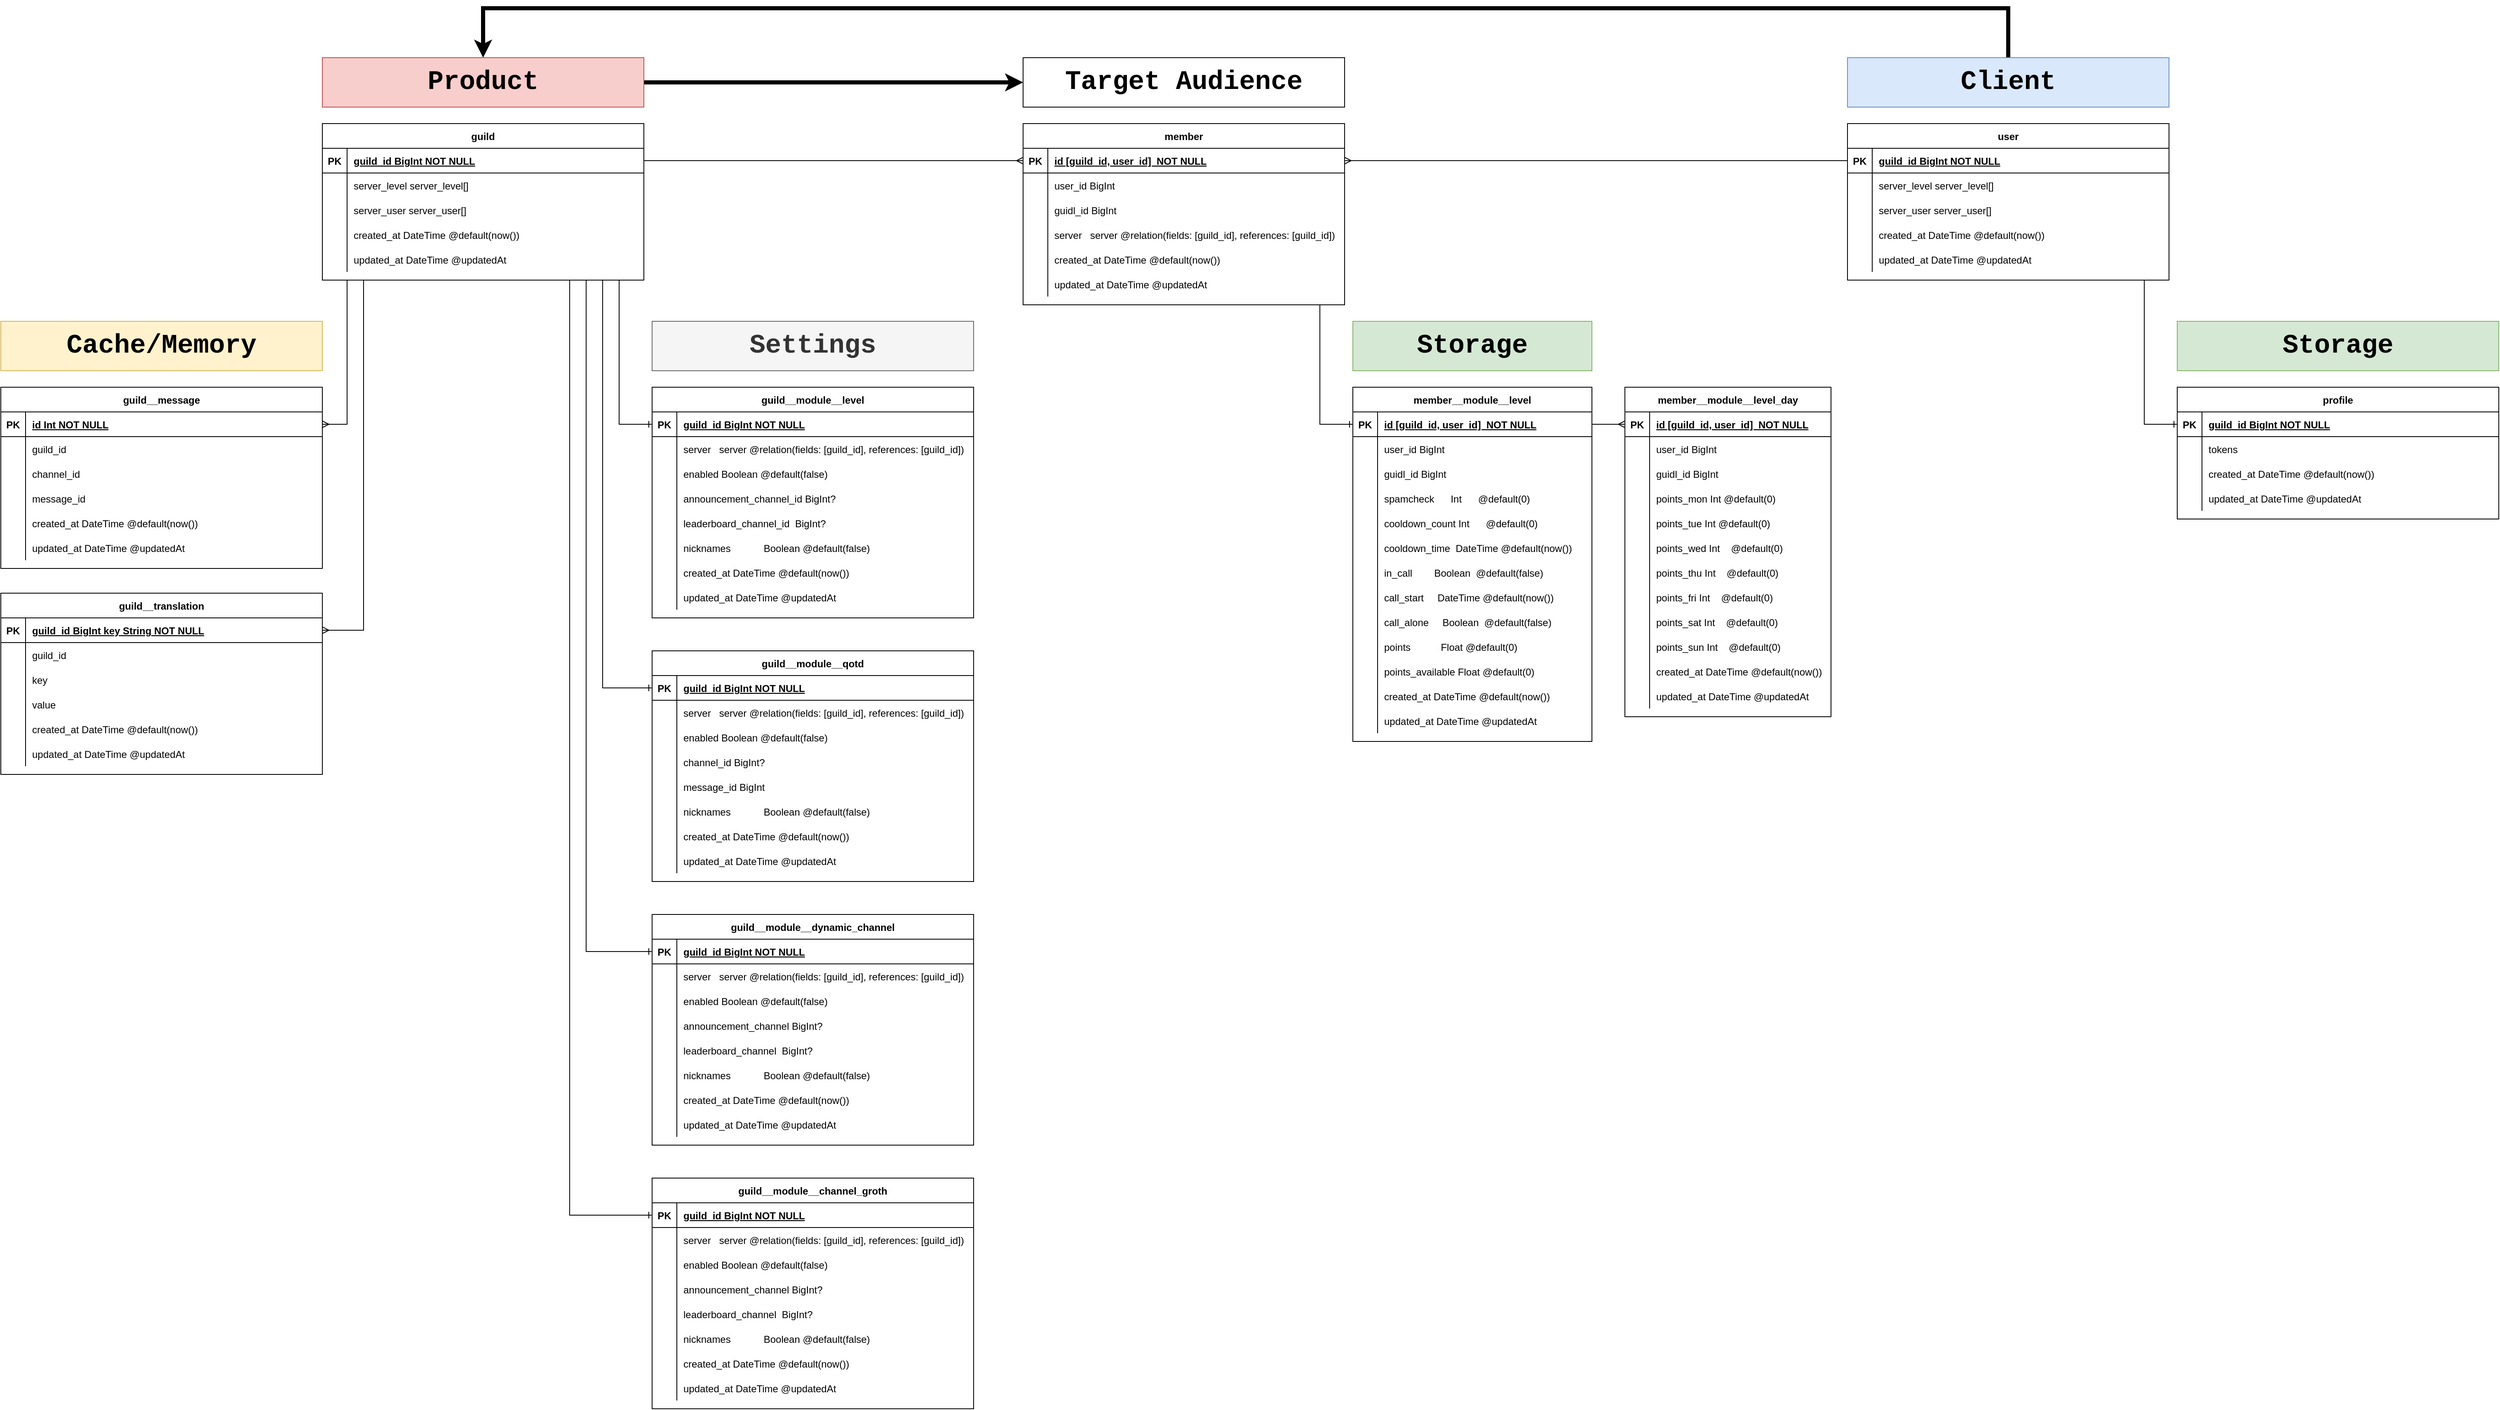 <mxfile version="21.1.2" type="google">
  <diagram id="R2lEEEUBdFMjLlhIrx00" name="Page-1">
    <mxGraphModel grid="1" page="1" gridSize="10" guides="1" tooltips="1" connect="1" arrows="1" fold="1" pageScale="1" pageWidth="850" pageHeight="1100" math="0" shadow="0" extFonts="Permanent Marker^https://fonts.googleapis.com/css?family=Permanent+Marker">
      <root>
        <mxCell id="0" />
        <mxCell id="1" parent="0" />
        <mxCell id="GYEws2knDC1Rj6ubDtA4-18" value="member__module__level_day" style="shape=table;startSize=30;container=1;collapsible=1;childLayout=tableLayout;fixedRows=1;rowLines=0;fontStyle=1;align=center;resizeLast=1;" vertex="1" parent="1">
          <mxGeometry x="1250" y="280" width="250" height="400" as="geometry" />
        </mxCell>
        <mxCell id="GYEws2knDC1Rj6ubDtA4-19" value="" style="shape=partialRectangle;collapsible=0;dropTarget=0;pointerEvents=0;fillColor=none;points=[[0,0.5],[1,0.5]];portConstraint=eastwest;top=0;left=0;right=0;bottom=1;" vertex="1" parent="GYEws2knDC1Rj6ubDtA4-18">
          <mxGeometry y="30" width="250" height="30" as="geometry" />
        </mxCell>
        <mxCell id="GYEws2knDC1Rj6ubDtA4-20" value="PK" style="shape=partialRectangle;overflow=hidden;connectable=0;fillColor=none;top=0;left=0;bottom=0;right=0;fontStyle=1;" vertex="1" parent="GYEws2knDC1Rj6ubDtA4-19">
          <mxGeometry width="30" height="30" as="geometry">
            <mxRectangle width="30" height="30" as="alternateBounds" />
          </mxGeometry>
        </mxCell>
        <mxCell id="GYEws2knDC1Rj6ubDtA4-21" value="id [guild_id, user_id]  NOT NULL" style="shape=partialRectangle;overflow=hidden;connectable=0;fillColor=none;top=0;left=0;bottom=0;right=0;align=left;spacingLeft=6;fontStyle=5;" vertex="1" parent="GYEws2knDC1Rj6ubDtA4-19">
          <mxGeometry x="30" width="220" height="30" as="geometry">
            <mxRectangle width="220" height="30" as="alternateBounds" />
          </mxGeometry>
        </mxCell>
        <mxCell id="GYEws2knDC1Rj6ubDtA4-22" value="" style="shape=partialRectangle;collapsible=0;dropTarget=0;pointerEvents=0;fillColor=none;points=[[0,0.5],[1,0.5]];portConstraint=eastwest;top=0;left=0;right=0;bottom=0;" vertex="1" parent="GYEws2knDC1Rj6ubDtA4-18">
          <mxGeometry y="60" width="250" height="30" as="geometry" />
        </mxCell>
        <mxCell id="GYEws2knDC1Rj6ubDtA4-23" value="" style="shape=partialRectangle;overflow=hidden;connectable=0;fillColor=none;top=0;left=0;bottom=0;right=0;" vertex="1" parent="GYEws2knDC1Rj6ubDtA4-22">
          <mxGeometry width="30" height="30" as="geometry">
            <mxRectangle width="30" height="30" as="alternateBounds" />
          </mxGeometry>
        </mxCell>
        <mxCell id="GYEws2knDC1Rj6ubDtA4-24" value="user_id BigInt" style="shape=partialRectangle;overflow=hidden;connectable=0;fillColor=none;top=0;left=0;bottom=0;right=0;align=left;spacingLeft=6;" vertex="1" parent="GYEws2knDC1Rj6ubDtA4-22">
          <mxGeometry x="30" width="220" height="30" as="geometry">
            <mxRectangle width="220" height="30" as="alternateBounds" />
          </mxGeometry>
        </mxCell>
        <mxCell id="GYEws2knDC1Rj6ubDtA4-25" style="shape=partialRectangle;collapsible=0;dropTarget=0;pointerEvents=0;fillColor=none;points=[[0,0.5],[1,0.5]];portConstraint=eastwest;top=0;left=0;right=0;bottom=0;" vertex="1" parent="GYEws2knDC1Rj6ubDtA4-18">
          <mxGeometry y="90" width="250" height="30" as="geometry" />
        </mxCell>
        <mxCell id="GYEws2knDC1Rj6ubDtA4-26" style="shape=partialRectangle;overflow=hidden;connectable=0;fillColor=none;top=0;left=0;bottom=0;right=0;" vertex="1" parent="GYEws2knDC1Rj6ubDtA4-25">
          <mxGeometry width="30" height="30" as="geometry">
            <mxRectangle width="30" height="30" as="alternateBounds" />
          </mxGeometry>
        </mxCell>
        <mxCell id="GYEws2knDC1Rj6ubDtA4-27" value="guidl_id BigInt" style="shape=partialRectangle;overflow=hidden;connectable=0;fillColor=none;top=0;left=0;bottom=0;right=0;align=left;spacingLeft=6;" vertex="1" parent="GYEws2knDC1Rj6ubDtA4-25">
          <mxGeometry x="30" width="220" height="30" as="geometry">
            <mxRectangle width="220" height="30" as="alternateBounds" />
          </mxGeometry>
        </mxCell>
        <mxCell id="GYEws2knDC1Rj6ubDtA4-28" style="shape=partialRectangle;collapsible=0;dropTarget=0;pointerEvents=0;fillColor=none;points=[[0,0.5],[1,0.5]];portConstraint=eastwest;top=0;left=0;right=0;bottom=0;" vertex="1" parent="GYEws2knDC1Rj6ubDtA4-18">
          <mxGeometry y="120" width="250" height="30" as="geometry" />
        </mxCell>
        <mxCell id="GYEws2knDC1Rj6ubDtA4-29" style="shape=partialRectangle;overflow=hidden;connectable=0;fillColor=none;top=0;left=0;bottom=0;right=0;" vertex="1" parent="GYEws2knDC1Rj6ubDtA4-28">
          <mxGeometry width="30" height="30" as="geometry">
            <mxRectangle width="30" height="30" as="alternateBounds" />
          </mxGeometry>
        </mxCell>
        <mxCell id="GYEws2knDC1Rj6ubDtA4-30" value="points_mon Int @default(0)" style="shape=partialRectangle;overflow=hidden;connectable=0;fillColor=none;top=0;left=0;bottom=0;right=0;align=left;spacingLeft=6;" vertex="1" parent="GYEws2knDC1Rj6ubDtA4-28">
          <mxGeometry x="30" width="220" height="30" as="geometry">
            <mxRectangle width="220" height="30" as="alternateBounds" />
          </mxGeometry>
        </mxCell>
        <mxCell id="GYEws2knDC1Rj6ubDtA4-31" style="shape=partialRectangle;collapsible=0;dropTarget=0;pointerEvents=0;fillColor=none;points=[[0,0.5],[1,0.5]];portConstraint=eastwest;top=0;left=0;right=0;bottom=0;" vertex="1" parent="GYEws2knDC1Rj6ubDtA4-18">
          <mxGeometry y="150" width="250" height="30" as="geometry" />
        </mxCell>
        <mxCell id="GYEws2knDC1Rj6ubDtA4-32" style="shape=partialRectangle;overflow=hidden;connectable=0;fillColor=none;top=0;left=0;bottom=0;right=0;" vertex="1" parent="GYEws2knDC1Rj6ubDtA4-31">
          <mxGeometry width="30" height="30" as="geometry">
            <mxRectangle width="30" height="30" as="alternateBounds" />
          </mxGeometry>
        </mxCell>
        <mxCell id="GYEws2knDC1Rj6ubDtA4-33" value="points_tue Int @default(0)" style="shape=partialRectangle;overflow=hidden;connectable=0;fillColor=none;top=0;left=0;bottom=0;right=0;align=left;spacingLeft=6;" vertex="1" parent="GYEws2knDC1Rj6ubDtA4-31">
          <mxGeometry x="30" width="220" height="30" as="geometry">
            <mxRectangle width="220" height="30" as="alternateBounds" />
          </mxGeometry>
        </mxCell>
        <mxCell id="GYEws2knDC1Rj6ubDtA4-34" style="shape=partialRectangle;collapsible=0;dropTarget=0;pointerEvents=0;fillColor=none;points=[[0,0.5],[1,0.5]];portConstraint=eastwest;top=0;left=0;right=0;bottom=0;" vertex="1" parent="GYEws2knDC1Rj6ubDtA4-18">
          <mxGeometry y="180" width="250" height="30" as="geometry" />
        </mxCell>
        <mxCell id="GYEws2knDC1Rj6ubDtA4-35" style="shape=partialRectangle;overflow=hidden;connectable=0;fillColor=none;top=0;left=0;bottom=0;right=0;" vertex="1" parent="GYEws2knDC1Rj6ubDtA4-34">
          <mxGeometry width="30" height="30" as="geometry">
            <mxRectangle width="30" height="30" as="alternateBounds" />
          </mxGeometry>
        </mxCell>
        <mxCell id="GYEws2knDC1Rj6ubDtA4-36" value="points_wed Int    @default(0)" style="shape=partialRectangle;overflow=hidden;connectable=0;fillColor=none;top=0;left=0;bottom=0;right=0;align=left;spacingLeft=6;" vertex="1" parent="GYEws2knDC1Rj6ubDtA4-34">
          <mxGeometry x="30" width="220" height="30" as="geometry">
            <mxRectangle width="220" height="30" as="alternateBounds" />
          </mxGeometry>
        </mxCell>
        <mxCell id="GYEws2knDC1Rj6ubDtA4-37" style="shape=partialRectangle;collapsible=0;dropTarget=0;pointerEvents=0;fillColor=none;points=[[0,0.5],[1,0.5]];portConstraint=eastwest;top=0;left=0;right=0;bottom=0;" vertex="1" parent="GYEws2knDC1Rj6ubDtA4-18">
          <mxGeometry y="210" width="250" height="30" as="geometry" />
        </mxCell>
        <mxCell id="GYEws2knDC1Rj6ubDtA4-38" style="shape=partialRectangle;overflow=hidden;connectable=0;fillColor=none;top=0;left=0;bottom=0;right=0;" vertex="1" parent="GYEws2knDC1Rj6ubDtA4-37">
          <mxGeometry width="30" height="30" as="geometry">
            <mxRectangle width="30" height="30" as="alternateBounds" />
          </mxGeometry>
        </mxCell>
        <mxCell id="GYEws2knDC1Rj6ubDtA4-39" value="points_thu Int    @default(0)" style="shape=partialRectangle;overflow=hidden;connectable=0;fillColor=none;top=0;left=0;bottom=0;right=0;align=left;spacingLeft=6;" vertex="1" parent="GYEws2knDC1Rj6ubDtA4-37">
          <mxGeometry x="30" width="220" height="30" as="geometry">
            <mxRectangle width="220" height="30" as="alternateBounds" />
          </mxGeometry>
        </mxCell>
        <mxCell id="GYEws2knDC1Rj6ubDtA4-46" style="shape=partialRectangle;collapsible=0;dropTarget=0;pointerEvents=0;fillColor=none;points=[[0,0.5],[1,0.5]];portConstraint=eastwest;top=0;left=0;right=0;bottom=0;" vertex="1" parent="GYEws2knDC1Rj6ubDtA4-18">
          <mxGeometry y="240" width="250" height="30" as="geometry" />
        </mxCell>
        <mxCell id="GYEws2knDC1Rj6ubDtA4-47" style="shape=partialRectangle;overflow=hidden;connectable=0;fillColor=none;top=0;left=0;bottom=0;right=0;" vertex="1" parent="GYEws2knDC1Rj6ubDtA4-46">
          <mxGeometry width="30" height="30" as="geometry">
            <mxRectangle width="30" height="30" as="alternateBounds" />
          </mxGeometry>
        </mxCell>
        <mxCell id="GYEws2knDC1Rj6ubDtA4-48" value="points_fri Int    @default(0)" style="shape=partialRectangle;overflow=hidden;connectable=0;fillColor=none;top=0;left=0;bottom=0;right=0;align=left;spacingLeft=6;" vertex="1" parent="GYEws2knDC1Rj6ubDtA4-46">
          <mxGeometry x="30" width="220" height="30" as="geometry">
            <mxRectangle width="220" height="30" as="alternateBounds" />
          </mxGeometry>
        </mxCell>
        <mxCell id="GYEws2knDC1Rj6ubDtA4-43" style="shape=partialRectangle;collapsible=0;dropTarget=0;pointerEvents=0;fillColor=none;points=[[0,0.5],[1,0.5]];portConstraint=eastwest;top=0;left=0;right=0;bottom=0;" vertex="1" parent="GYEws2knDC1Rj6ubDtA4-18">
          <mxGeometry y="270" width="250" height="30" as="geometry" />
        </mxCell>
        <mxCell id="GYEws2knDC1Rj6ubDtA4-44" style="shape=partialRectangle;overflow=hidden;connectable=0;fillColor=none;top=0;left=0;bottom=0;right=0;" vertex="1" parent="GYEws2knDC1Rj6ubDtA4-43">
          <mxGeometry width="30" height="30" as="geometry">
            <mxRectangle width="30" height="30" as="alternateBounds" />
          </mxGeometry>
        </mxCell>
        <mxCell id="GYEws2knDC1Rj6ubDtA4-45" value="points_sat Int    @default(0)" style="shape=partialRectangle;overflow=hidden;connectable=0;fillColor=none;top=0;left=0;bottom=0;right=0;align=left;spacingLeft=6;" vertex="1" parent="GYEws2knDC1Rj6ubDtA4-43">
          <mxGeometry x="30" width="220" height="30" as="geometry">
            <mxRectangle width="220" height="30" as="alternateBounds" />
          </mxGeometry>
        </mxCell>
        <mxCell id="GYEws2knDC1Rj6ubDtA4-40" style="shape=partialRectangle;collapsible=0;dropTarget=0;pointerEvents=0;fillColor=none;points=[[0,0.5],[1,0.5]];portConstraint=eastwest;top=0;left=0;right=0;bottom=0;" vertex="1" parent="GYEws2knDC1Rj6ubDtA4-18">
          <mxGeometry y="300" width="250" height="30" as="geometry" />
        </mxCell>
        <mxCell id="GYEws2knDC1Rj6ubDtA4-41" style="shape=partialRectangle;overflow=hidden;connectable=0;fillColor=none;top=0;left=0;bottom=0;right=0;" vertex="1" parent="GYEws2knDC1Rj6ubDtA4-40">
          <mxGeometry width="30" height="30" as="geometry">
            <mxRectangle width="30" height="30" as="alternateBounds" />
          </mxGeometry>
        </mxCell>
        <mxCell id="GYEws2knDC1Rj6ubDtA4-42" value="points_sun Int    @default(0)" style="shape=partialRectangle;overflow=hidden;connectable=0;fillColor=none;top=0;left=0;bottom=0;right=0;align=left;spacingLeft=6;" vertex="1" parent="GYEws2knDC1Rj6ubDtA4-40">
          <mxGeometry x="30" width="220" height="30" as="geometry">
            <mxRectangle width="220" height="30" as="alternateBounds" />
          </mxGeometry>
        </mxCell>
        <mxCell id="GYEws2knDC1Rj6ubDtA4-52" style="shape=partialRectangle;collapsible=0;dropTarget=0;pointerEvents=0;fillColor=none;points=[[0,0.5],[1,0.5]];portConstraint=eastwest;top=0;left=0;right=0;bottom=0;" vertex="1" parent="GYEws2knDC1Rj6ubDtA4-18">
          <mxGeometry y="330" width="250" height="30" as="geometry" />
        </mxCell>
        <mxCell id="GYEws2knDC1Rj6ubDtA4-53" style="shape=partialRectangle;overflow=hidden;connectable=0;fillColor=none;top=0;left=0;bottom=0;right=0;" vertex="1" parent="GYEws2knDC1Rj6ubDtA4-52">
          <mxGeometry width="30" height="30" as="geometry">
            <mxRectangle width="30" height="30" as="alternateBounds" />
          </mxGeometry>
        </mxCell>
        <mxCell id="GYEws2knDC1Rj6ubDtA4-54" value="created_at DateTime @default(now())" style="shape=partialRectangle;overflow=hidden;connectable=0;fillColor=none;top=0;left=0;bottom=0;right=0;align=left;spacingLeft=6;" vertex="1" parent="GYEws2knDC1Rj6ubDtA4-52">
          <mxGeometry x="30" width="220" height="30" as="geometry">
            <mxRectangle width="220" height="30" as="alternateBounds" />
          </mxGeometry>
        </mxCell>
        <mxCell id="GYEws2knDC1Rj6ubDtA4-49" style="shape=partialRectangle;collapsible=0;dropTarget=0;pointerEvents=0;fillColor=none;points=[[0,0.5],[1,0.5]];portConstraint=eastwest;top=0;left=0;right=0;bottom=0;" vertex="1" parent="GYEws2knDC1Rj6ubDtA4-18">
          <mxGeometry y="360" width="250" height="30" as="geometry" />
        </mxCell>
        <mxCell id="GYEws2knDC1Rj6ubDtA4-50" style="shape=partialRectangle;overflow=hidden;connectable=0;fillColor=none;top=0;left=0;bottom=0;right=0;" vertex="1" parent="GYEws2knDC1Rj6ubDtA4-49">
          <mxGeometry width="30" height="30" as="geometry">
            <mxRectangle width="30" height="30" as="alternateBounds" />
          </mxGeometry>
        </mxCell>
        <mxCell id="GYEws2knDC1Rj6ubDtA4-51" value="updated_at DateTime @updatedAt" style="shape=partialRectangle;overflow=hidden;connectable=0;fillColor=none;top=0;left=0;bottom=0;right=0;align=left;spacingLeft=6;" vertex="1" parent="GYEws2knDC1Rj6ubDtA4-49">
          <mxGeometry x="30" width="220" height="30" as="geometry">
            <mxRectangle width="220" height="30" as="alternateBounds" />
          </mxGeometry>
        </mxCell>
        <mxCell id="GYEws2knDC1Rj6ubDtA4-55" value="member__module__level" style="shape=table;startSize=30;container=1;collapsible=1;childLayout=tableLayout;fixedRows=1;rowLines=0;fontStyle=1;align=center;resizeLast=1;" vertex="1" parent="1">
          <mxGeometry x="920" y="280" width="290" height="430" as="geometry" />
        </mxCell>
        <mxCell id="GYEws2knDC1Rj6ubDtA4-56" value="" style="shape=partialRectangle;collapsible=0;dropTarget=0;pointerEvents=0;fillColor=none;points=[[0,0.5],[1,0.5]];portConstraint=eastwest;top=0;left=0;right=0;bottom=1;" vertex="1" parent="GYEws2knDC1Rj6ubDtA4-55">
          <mxGeometry y="30" width="290" height="30" as="geometry" />
        </mxCell>
        <mxCell id="GYEws2knDC1Rj6ubDtA4-57" value="PK" style="shape=partialRectangle;overflow=hidden;connectable=0;fillColor=none;top=0;left=0;bottom=0;right=0;fontStyle=1;" vertex="1" parent="GYEws2knDC1Rj6ubDtA4-56">
          <mxGeometry width="30" height="30" as="geometry">
            <mxRectangle width="30" height="30" as="alternateBounds" />
          </mxGeometry>
        </mxCell>
        <mxCell id="GYEws2knDC1Rj6ubDtA4-58" value="id [guild_id, user_id]  NOT NULL" style="shape=partialRectangle;overflow=hidden;connectable=0;fillColor=none;top=0;left=0;bottom=0;right=0;align=left;spacingLeft=6;fontStyle=5;" vertex="1" parent="GYEws2knDC1Rj6ubDtA4-56">
          <mxGeometry x="30" width="260" height="30" as="geometry">
            <mxRectangle width="260" height="30" as="alternateBounds" />
          </mxGeometry>
        </mxCell>
        <mxCell id="GYEws2knDC1Rj6ubDtA4-59" value="" style="shape=partialRectangle;collapsible=0;dropTarget=0;pointerEvents=0;fillColor=none;points=[[0,0.5],[1,0.5]];portConstraint=eastwest;top=0;left=0;right=0;bottom=0;" vertex="1" parent="GYEws2knDC1Rj6ubDtA4-55">
          <mxGeometry y="60" width="290" height="30" as="geometry" />
        </mxCell>
        <mxCell id="GYEws2knDC1Rj6ubDtA4-60" value="" style="shape=partialRectangle;overflow=hidden;connectable=0;fillColor=none;top=0;left=0;bottom=0;right=0;" vertex="1" parent="GYEws2knDC1Rj6ubDtA4-59">
          <mxGeometry width="30" height="30" as="geometry">
            <mxRectangle width="30" height="30" as="alternateBounds" />
          </mxGeometry>
        </mxCell>
        <mxCell id="GYEws2knDC1Rj6ubDtA4-61" value="user_id BigInt" style="shape=partialRectangle;overflow=hidden;connectable=0;fillColor=none;top=0;left=0;bottom=0;right=0;align=left;spacingLeft=6;" vertex="1" parent="GYEws2knDC1Rj6ubDtA4-59">
          <mxGeometry x="30" width="260" height="30" as="geometry">
            <mxRectangle width="260" height="30" as="alternateBounds" />
          </mxGeometry>
        </mxCell>
        <mxCell id="GYEws2knDC1Rj6ubDtA4-62" style="shape=partialRectangle;collapsible=0;dropTarget=0;pointerEvents=0;fillColor=none;points=[[0,0.5],[1,0.5]];portConstraint=eastwest;top=0;left=0;right=0;bottom=0;" vertex="1" parent="GYEws2knDC1Rj6ubDtA4-55">
          <mxGeometry y="90" width="290" height="30" as="geometry" />
        </mxCell>
        <mxCell id="GYEws2knDC1Rj6ubDtA4-63" style="shape=partialRectangle;overflow=hidden;connectable=0;fillColor=none;top=0;left=0;bottom=0;right=0;" vertex="1" parent="GYEws2knDC1Rj6ubDtA4-62">
          <mxGeometry width="30" height="30" as="geometry">
            <mxRectangle width="30" height="30" as="alternateBounds" />
          </mxGeometry>
        </mxCell>
        <mxCell id="GYEws2knDC1Rj6ubDtA4-64" value="guidl_id BigInt" style="shape=partialRectangle;overflow=hidden;connectable=0;fillColor=none;top=0;left=0;bottom=0;right=0;align=left;spacingLeft=6;" vertex="1" parent="GYEws2knDC1Rj6ubDtA4-62">
          <mxGeometry x="30" width="260" height="30" as="geometry">
            <mxRectangle width="260" height="30" as="alternateBounds" />
          </mxGeometry>
        </mxCell>
        <mxCell id="GYEws2knDC1Rj6ubDtA4-65" style="shape=partialRectangle;collapsible=0;dropTarget=0;pointerEvents=0;fillColor=none;points=[[0,0.5],[1,0.5]];portConstraint=eastwest;top=0;left=0;right=0;bottom=0;" vertex="1" parent="GYEws2knDC1Rj6ubDtA4-55">
          <mxGeometry y="120" width="290" height="30" as="geometry" />
        </mxCell>
        <mxCell id="GYEws2knDC1Rj6ubDtA4-66" style="shape=partialRectangle;overflow=hidden;connectable=0;fillColor=none;top=0;left=0;bottom=0;right=0;" vertex="1" parent="GYEws2knDC1Rj6ubDtA4-65">
          <mxGeometry width="30" height="30" as="geometry">
            <mxRectangle width="30" height="30" as="alternateBounds" />
          </mxGeometry>
        </mxCell>
        <mxCell id="GYEws2knDC1Rj6ubDtA4-67" value="spamcheck      Int      @default(0)" style="shape=partialRectangle;overflow=hidden;connectable=0;fillColor=none;top=0;left=0;bottom=0;right=0;align=left;spacingLeft=6;" vertex="1" parent="GYEws2knDC1Rj6ubDtA4-65">
          <mxGeometry x="30" width="260" height="30" as="geometry">
            <mxRectangle width="260" height="30" as="alternateBounds" />
          </mxGeometry>
        </mxCell>
        <mxCell id="GYEws2knDC1Rj6ubDtA4-68" style="shape=partialRectangle;collapsible=0;dropTarget=0;pointerEvents=0;fillColor=none;points=[[0,0.5],[1,0.5]];portConstraint=eastwest;top=0;left=0;right=0;bottom=0;" vertex="1" parent="GYEws2knDC1Rj6ubDtA4-55">
          <mxGeometry y="150" width="290" height="30" as="geometry" />
        </mxCell>
        <mxCell id="GYEws2knDC1Rj6ubDtA4-69" style="shape=partialRectangle;overflow=hidden;connectable=0;fillColor=none;top=0;left=0;bottom=0;right=0;" vertex="1" parent="GYEws2knDC1Rj6ubDtA4-68">
          <mxGeometry width="30" height="30" as="geometry">
            <mxRectangle width="30" height="30" as="alternateBounds" />
          </mxGeometry>
        </mxCell>
        <mxCell id="GYEws2knDC1Rj6ubDtA4-70" value="cooldown_count Int      @default(0)" style="shape=partialRectangle;overflow=hidden;connectable=0;fillColor=none;top=0;left=0;bottom=0;right=0;align=left;spacingLeft=6;" vertex="1" parent="GYEws2knDC1Rj6ubDtA4-68">
          <mxGeometry x="30" width="260" height="30" as="geometry">
            <mxRectangle width="260" height="30" as="alternateBounds" />
          </mxGeometry>
        </mxCell>
        <mxCell id="GYEws2knDC1Rj6ubDtA4-71" style="shape=partialRectangle;collapsible=0;dropTarget=0;pointerEvents=0;fillColor=none;points=[[0,0.5],[1,0.5]];portConstraint=eastwest;top=0;left=0;right=0;bottom=0;" vertex="1" parent="GYEws2knDC1Rj6ubDtA4-55">
          <mxGeometry y="180" width="290" height="30" as="geometry" />
        </mxCell>
        <mxCell id="GYEws2knDC1Rj6ubDtA4-72" style="shape=partialRectangle;overflow=hidden;connectable=0;fillColor=none;top=0;left=0;bottom=0;right=0;" vertex="1" parent="GYEws2knDC1Rj6ubDtA4-71">
          <mxGeometry width="30" height="30" as="geometry">
            <mxRectangle width="30" height="30" as="alternateBounds" />
          </mxGeometry>
        </mxCell>
        <mxCell id="GYEws2knDC1Rj6ubDtA4-73" value="cooldown_time  DateTime @default(now())" style="shape=partialRectangle;overflow=hidden;connectable=0;fillColor=none;top=0;left=0;bottom=0;right=0;align=left;spacingLeft=6;" vertex="1" parent="GYEws2knDC1Rj6ubDtA4-71">
          <mxGeometry x="30" width="260" height="30" as="geometry">
            <mxRectangle width="260" height="30" as="alternateBounds" />
          </mxGeometry>
        </mxCell>
        <mxCell id="GYEws2knDC1Rj6ubDtA4-74" style="shape=partialRectangle;collapsible=0;dropTarget=0;pointerEvents=0;fillColor=none;points=[[0,0.5],[1,0.5]];portConstraint=eastwest;top=0;left=0;right=0;bottom=0;" vertex="1" parent="GYEws2knDC1Rj6ubDtA4-55">
          <mxGeometry y="210" width="290" height="30" as="geometry" />
        </mxCell>
        <mxCell id="GYEws2knDC1Rj6ubDtA4-75" style="shape=partialRectangle;overflow=hidden;connectable=0;fillColor=none;top=0;left=0;bottom=0;right=0;" vertex="1" parent="GYEws2knDC1Rj6ubDtA4-74">
          <mxGeometry width="30" height="30" as="geometry">
            <mxRectangle width="30" height="30" as="alternateBounds" />
          </mxGeometry>
        </mxCell>
        <mxCell id="GYEws2knDC1Rj6ubDtA4-76" value="in_call        Boolean  @default(false)" style="shape=partialRectangle;overflow=hidden;connectable=0;fillColor=none;top=0;left=0;bottom=0;right=0;align=left;spacingLeft=6;" vertex="1" parent="GYEws2knDC1Rj6ubDtA4-74">
          <mxGeometry x="30" width="260" height="30" as="geometry">
            <mxRectangle width="260" height="30" as="alternateBounds" />
          </mxGeometry>
        </mxCell>
        <mxCell id="GYEws2knDC1Rj6ubDtA4-86" style="shape=partialRectangle;collapsible=0;dropTarget=0;pointerEvents=0;fillColor=none;points=[[0,0.5],[1,0.5]];portConstraint=eastwest;top=0;left=0;right=0;bottom=0;" vertex="1" parent="GYEws2knDC1Rj6ubDtA4-55">
          <mxGeometry y="240" width="290" height="30" as="geometry" />
        </mxCell>
        <mxCell id="GYEws2knDC1Rj6ubDtA4-87" style="shape=partialRectangle;overflow=hidden;connectable=0;fillColor=none;top=0;left=0;bottom=0;right=0;" vertex="1" parent="GYEws2knDC1Rj6ubDtA4-86">
          <mxGeometry width="30" height="30" as="geometry">
            <mxRectangle width="30" height="30" as="alternateBounds" />
          </mxGeometry>
        </mxCell>
        <mxCell id="GYEws2knDC1Rj6ubDtA4-88" value="call_start     DateTime @default(now())" style="shape=partialRectangle;overflow=hidden;connectable=0;fillColor=none;top=0;left=0;bottom=0;right=0;align=left;spacingLeft=6;" vertex="1" parent="GYEws2knDC1Rj6ubDtA4-86">
          <mxGeometry x="30" width="260" height="30" as="geometry">
            <mxRectangle width="260" height="30" as="alternateBounds" />
          </mxGeometry>
        </mxCell>
        <mxCell id="GYEws2knDC1Rj6ubDtA4-83" style="shape=partialRectangle;collapsible=0;dropTarget=0;pointerEvents=0;fillColor=none;points=[[0,0.5],[1,0.5]];portConstraint=eastwest;top=0;left=0;right=0;bottom=0;" vertex="1" parent="GYEws2knDC1Rj6ubDtA4-55">
          <mxGeometry y="270" width="290" height="30" as="geometry" />
        </mxCell>
        <mxCell id="GYEws2knDC1Rj6ubDtA4-84" style="shape=partialRectangle;overflow=hidden;connectable=0;fillColor=none;top=0;left=0;bottom=0;right=0;" vertex="1" parent="GYEws2knDC1Rj6ubDtA4-83">
          <mxGeometry width="30" height="30" as="geometry">
            <mxRectangle width="30" height="30" as="alternateBounds" />
          </mxGeometry>
        </mxCell>
        <mxCell id="GYEws2knDC1Rj6ubDtA4-85" value="call_alone     Boolean  @default(false)" style="shape=partialRectangle;overflow=hidden;connectable=0;fillColor=none;top=0;left=0;bottom=0;right=0;align=left;spacingLeft=6;" vertex="1" parent="GYEws2knDC1Rj6ubDtA4-83">
          <mxGeometry x="30" width="260" height="30" as="geometry">
            <mxRectangle width="260" height="30" as="alternateBounds" />
          </mxGeometry>
        </mxCell>
        <mxCell id="GYEws2knDC1Rj6ubDtA4-80" style="shape=partialRectangle;collapsible=0;dropTarget=0;pointerEvents=0;fillColor=none;points=[[0,0.5],[1,0.5]];portConstraint=eastwest;top=0;left=0;right=0;bottom=0;" vertex="1" parent="GYEws2knDC1Rj6ubDtA4-55">
          <mxGeometry y="300" width="290" height="30" as="geometry" />
        </mxCell>
        <mxCell id="GYEws2knDC1Rj6ubDtA4-81" style="shape=partialRectangle;overflow=hidden;connectable=0;fillColor=none;top=0;left=0;bottom=0;right=0;" vertex="1" parent="GYEws2knDC1Rj6ubDtA4-80">
          <mxGeometry width="30" height="30" as="geometry">
            <mxRectangle width="30" height="30" as="alternateBounds" />
          </mxGeometry>
        </mxCell>
        <mxCell id="GYEws2knDC1Rj6ubDtA4-82" value="points           Float @default(0)" style="shape=partialRectangle;overflow=hidden;connectable=0;fillColor=none;top=0;left=0;bottom=0;right=0;align=left;spacingLeft=6;" vertex="1" parent="GYEws2knDC1Rj6ubDtA4-80">
          <mxGeometry x="30" width="260" height="30" as="geometry">
            <mxRectangle width="260" height="30" as="alternateBounds" />
          </mxGeometry>
        </mxCell>
        <mxCell id="GYEws2knDC1Rj6ubDtA4-77" style="shape=partialRectangle;collapsible=0;dropTarget=0;pointerEvents=0;fillColor=none;points=[[0,0.5],[1,0.5]];portConstraint=eastwest;top=0;left=0;right=0;bottom=0;" vertex="1" parent="GYEws2knDC1Rj6ubDtA4-55">
          <mxGeometry y="330" width="290" height="30" as="geometry" />
        </mxCell>
        <mxCell id="GYEws2knDC1Rj6ubDtA4-78" style="shape=partialRectangle;overflow=hidden;connectable=0;fillColor=none;top=0;left=0;bottom=0;right=0;" vertex="1" parent="GYEws2knDC1Rj6ubDtA4-77">
          <mxGeometry width="30" height="30" as="geometry">
            <mxRectangle width="30" height="30" as="alternateBounds" />
          </mxGeometry>
        </mxCell>
        <mxCell id="GYEws2knDC1Rj6ubDtA4-79" value="points_available Float @default(0)" style="shape=partialRectangle;overflow=hidden;connectable=0;fillColor=none;top=0;left=0;bottom=0;right=0;align=left;spacingLeft=6;" vertex="1" parent="GYEws2knDC1Rj6ubDtA4-77">
          <mxGeometry x="30" width="260" height="30" as="geometry">
            <mxRectangle width="260" height="30" as="alternateBounds" />
          </mxGeometry>
        </mxCell>
        <mxCell id="GYEws2knDC1Rj6ubDtA4-92" style="shape=partialRectangle;collapsible=0;dropTarget=0;pointerEvents=0;fillColor=none;points=[[0,0.5],[1,0.5]];portConstraint=eastwest;top=0;left=0;right=0;bottom=0;" vertex="1" parent="GYEws2knDC1Rj6ubDtA4-55">
          <mxGeometry y="360" width="290" height="30" as="geometry" />
        </mxCell>
        <mxCell id="GYEws2knDC1Rj6ubDtA4-93" style="shape=partialRectangle;overflow=hidden;connectable=0;fillColor=none;top=0;left=0;bottom=0;right=0;" vertex="1" parent="GYEws2knDC1Rj6ubDtA4-92">
          <mxGeometry width="30" height="30" as="geometry">
            <mxRectangle width="30" height="30" as="alternateBounds" />
          </mxGeometry>
        </mxCell>
        <mxCell id="GYEws2knDC1Rj6ubDtA4-94" value="created_at DateTime @default(now())" style="shape=partialRectangle;overflow=hidden;connectable=0;fillColor=none;top=0;left=0;bottom=0;right=0;align=left;spacingLeft=6;" vertex="1" parent="GYEws2knDC1Rj6ubDtA4-92">
          <mxGeometry x="30" width="260" height="30" as="geometry">
            <mxRectangle width="260" height="30" as="alternateBounds" />
          </mxGeometry>
        </mxCell>
        <mxCell id="GYEws2knDC1Rj6ubDtA4-89" style="shape=partialRectangle;collapsible=0;dropTarget=0;pointerEvents=0;fillColor=none;points=[[0,0.5],[1,0.5]];portConstraint=eastwest;top=0;left=0;right=0;bottom=0;" vertex="1" parent="GYEws2knDC1Rj6ubDtA4-55">
          <mxGeometry y="390" width="290" height="30" as="geometry" />
        </mxCell>
        <mxCell id="GYEws2knDC1Rj6ubDtA4-90" style="shape=partialRectangle;overflow=hidden;connectable=0;fillColor=none;top=0;left=0;bottom=0;right=0;" vertex="1" parent="GYEws2knDC1Rj6ubDtA4-89">
          <mxGeometry width="30" height="30" as="geometry">
            <mxRectangle width="30" height="30" as="alternateBounds" />
          </mxGeometry>
        </mxCell>
        <mxCell id="GYEws2knDC1Rj6ubDtA4-91" value="updated_at DateTime @updatedAt" style="shape=partialRectangle;overflow=hidden;connectable=0;fillColor=none;top=0;left=0;bottom=0;right=0;align=left;spacingLeft=6;" vertex="1" parent="GYEws2knDC1Rj6ubDtA4-89">
          <mxGeometry x="30" width="260" height="30" as="geometry">
            <mxRectangle width="260" height="30" as="alternateBounds" />
          </mxGeometry>
        </mxCell>
        <mxCell id="JezaG0HdkgYuEtr6BtM_-157" style="edgeStyle=orthogonalEdgeStyle;rounded=0;orthogonalLoop=1;jettySize=auto;html=1;exitX=0.75;exitY=1;exitDx=0;exitDy=0;entryX=0;entryY=0.5;entryDx=0;entryDy=0;endArrow=ERone;endFill=0;" edge="1" parent="1" source="GYEws2knDC1Rj6ubDtA4-95" target="GYEws2knDC1Rj6ubDtA4-56">
          <mxGeometry relative="1" as="geometry">
            <Array as="points">
              <mxPoint x="880" y="180" />
              <mxPoint x="880" y="325" />
            </Array>
          </mxGeometry>
        </mxCell>
        <mxCell id="GYEws2knDC1Rj6ubDtA4-95" value="member" style="shape=table;startSize=30;container=1;collapsible=1;childLayout=tableLayout;fixedRows=1;rowLines=0;fontStyle=1;align=center;resizeLast=1;" vertex="1" parent="1">
          <mxGeometry x="520" y="-40" width="390" height="220" as="geometry" />
        </mxCell>
        <mxCell id="GYEws2knDC1Rj6ubDtA4-96" value="" style="shape=partialRectangle;collapsible=0;dropTarget=0;pointerEvents=0;fillColor=none;points=[[0,0.5],[1,0.5]];portConstraint=eastwest;top=0;left=0;right=0;bottom=1;" vertex="1" parent="GYEws2knDC1Rj6ubDtA4-95">
          <mxGeometry y="30" width="390" height="30" as="geometry" />
        </mxCell>
        <mxCell id="GYEws2knDC1Rj6ubDtA4-97" value="PK" style="shape=partialRectangle;overflow=hidden;connectable=0;fillColor=none;top=0;left=0;bottom=0;right=0;fontStyle=1;" vertex="1" parent="GYEws2knDC1Rj6ubDtA4-96">
          <mxGeometry width="30" height="30" as="geometry">
            <mxRectangle width="30" height="30" as="alternateBounds" />
          </mxGeometry>
        </mxCell>
        <mxCell id="GYEws2knDC1Rj6ubDtA4-98" value="id [guild_id, user_id]  NOT NULL" style="shape=partialRectangle;overflow=hidden;connectable=0;fillColor=none;top=0;left=0;bottom=0;right=0;align=left;spacingLeft=6;fontStyle=5;" vertex="1" parent="GYEws2knDC1Rj6ubDtA4-96">
          <mxGeometry x="30" width="360" height="30" as="geometry">
            <mxRectangle width="360" height="30" as="alternateBounds" />
          </mxGeometry>
        </mxCell>
        <mxCell id="GYEws2knDC1Rj6ubDtA4-99" value="" style="shape=partialRectangle;collapsible=0;dropTarget=0;pointerEvents=0;fillColor=none;points=[[0,0.5],[1,0.5]];portConstraint=eastwest;top=0;left=0;right=0;bottom=0;" vertex="1" parent="GYEws2knDC1Rj6ubDtA4-95">
          <mxGeometry y="60" width="390" height="30" as="geometry" />
        </mxCell>
        <mxCell id="GYEws2knDC1Rj6ubDtA4-100" value="" style="shape=partialRectangle;overflow=hidden;connectable=0;fillColor=none;top=0;left=0;bottom=0;right=0;" vertex="1" parent="GYEws2knDC1Rj6ubDtA4-99">
          <mxGeometry width="30" height="30" as="geometry">
            <mxRectangle width="30" height="30" as="alternateBounds" />
          </mxGeometry>
        </mxCell>
        <mxCell id="GYEws2knDC1Rj6ubDtA4-101" value="user_id BigInt" style="shape=partialRectangle;overflow=hidden;connectable=0;fillColor=none;top=0;left=0;bottom=0;right=0;align=left;spacingLeft=6;" vertex="1" parent="GYEws2knDC1Rj6ubDtA4-99">
          <mxGeometry x="30" width="360" height="30" as="geometry">
            <mxRectangle width="360" height="30" as="alternateBounds" />
          </mxGeometry>
        </mxCell>
        <mxCell id="GYEws2knDC1Rj6ubDtA4-102" style="shape=partialRectangle;collapsible=0;dropTarget=0;pointerEvents=0;fillColor=none;points=[[0,0.5],[1,0.5]];portConstraint=eastwest;top=0;left=0;right=0;bottom=0;" vertex="1" parent="GYEws2knDC1Rj6ubDtA4-95">
          <mxGeometry y="90" width="390" height="30" as="geometry" />
        </mxCell>
        <mxCell id="GYEws2knDC1Rj6ubDtA4-103" style="shape=partialRectangle;overflow=hidden;connectable=0;fillColor=none;top=0;left=0;bottom=0;right=0;" vertex="1" parent="GYEws2knDC1Rj6ubDtA4-102">
          <mxGeometry width="30" height="30" as="geometry">
            <mxRectangle width="30" height="30" as="alternateBounds" />
          </mxGeometry>
        </mxCell>
        <mxCell id="GYEws2knDC1Rj6ubDtA4-104" value="guidl_id BigInt" style="shape=partialRectangle;overflow=hidden;connectable=0;fillColor=none;top=0;left=0;bottom=0;right=0;align=left;spacingLeft=6;" vertex="1" parent="GYEws2knDC1Rj6ubDtA4-102">
          <mxGeometry x="30" width="360" height="30" as="geometry">
            <mxRectangle width="360" height="30" as="alternateBounds" />
          </mxGeometry>
        </mxCell>
        <mxCell id="GYEws2knDC1Rj6ubDtA4-105" style="shape=partialRectangle;collapsible=0;dropTarget=0;pointerEvents=0;fillColor=none;points=[[0,0.5],[1,0.5]];portConstraint=eastwest;top=0;left=0;right=0;bottom=0;" vertex="1" parent="GYEws2knDC1Rj6ubDtA4-95">
          <mxGeometry y="120" width="390" height="30" as="geometry" />
        </mxCell>
        <mxCell id="GYEws2knDC1Rj6ubDtA4-106" style="shape=partialRectangle;overflow=hidden;connectable=0;fillColor=none;top=0;left=0;bottom=0;right=0;" vertex="1" parent="GYEws2knDC1Rj6ubDtA4-105">
          <mxGeometry width="30" height="30" as="geometry">
            <mxRectangle width="30" height="30" as="alternateBounds" />
          </mxGeometry>
        </mxCell>
        <mxCell id="GYEws2knDC1Rj6ubDtA4-107" value="server   server @relation(fields: [guild_id], references: [guild_id])" style="shape=partialRectangle;overflow=hidden;connectable=0;fillColor=none;top=0;left=0;bottom=0;right=0;align=left;spacingLeft=6;" vertex="1" parent="GYEws2knDC1Rj6ubDtA4-105">
          <mxGeometry x="30" width="360" height="30" as="geometry">
            <mxRectangle width="360" height="30" as="alternateBounds" />
          </mxGeometry>
        </mxCell>
        <mxCell id="GYEws2knDC1Rj6ubDtA4-111" style="shape=partialRectangle;collapsible=0;dropTarget=0;pointerEvents=0;fillColor=none;points=[[0,0.5],[1,0.5]];portConstraint=eastwest;top=0;left=0;right=0;bottom=0;" vertex="1" parent="GYEws2knDC1Rj6ubDtA4-95">
          <mxGeometry y="150" width="390" height="30" as="geometry" />
        </mxCell>
        <mxCell id="GYEws2knDC1Rj6ubDtA4-112" style="shape=partialRectangle;overflow=hidden;connectable=0;fillColor=none;top=0;left=0;bottom=0;right=0;" vertex="1" parent="GYEws2knDC1Rj6ubDtA4-111">
          <mxGeometry width="30" height="30" as="geometry">
            <mxRectangle width="30" height="30" as="alternateBounds" />
          </mxGeometry>
        </mxCell>
        <mxCell id="GYEws2knDC1Rj6ubDtA4-113" value="created_at DateTime @default(now())" style="shape=partialRectangle;overflow=hidden;connectable=0;fillColor=none;top=0;left=0;bottom=0;right=0;align=left;spacingLeft=6;" vertex="1" parent="GYEws2knDC1Rj6ubDtA4-111">
          <mxGeometry x="30" width="360" height="30" as="geometry">
            <mxRectangle width="360" height="30" as="alternateBounds" />
          </mxGeometry>
        </mxCell>
        <mxCell id="GYEws2knDC1Rj6ubDtA4-114" style="shape=partialRectangle;collapsible=0;dropTarget=0;pointerEvents=0;fillColor=none;points=[[0,0.5],[1,0.5]];portConstraint=eastwest;top=0;left=0;right=0;bottom=0;" vertex="1" parent="GYEws2knDC1Rj6ubDtA4-95">
          <mxGeometry y="180" width="390" height="30" as="geometry" />
        </mxCell>
        <mxCell id="GYEws2knDC1Rj6ubDtA4-115" style="shape=partialRectangle;overflow=hidden;connectable=0;fillColor=none;top=0;left=0;bottom=0;right=0;" vertex="1" parent="GYEws2knDC1Rj6ubDtA4-114">
          <mxGeometry width="30" height="30" as="geometry">
            <mxRectangle width="30" height="30" as="alternateBounds" />
          </mxGeometry>
        </mxCell>
        <mxCell id="GYEws2knDC1Rj6ubDtA4-116" value="updated_at DateTime @updatedAt" style="shape=partialRectangle;overflow=hidden;connectable=0;fillColor=none;top=0;left=0;bottom=0;right=0;align=left;spacingLeft=6;" vertex="1" parent="GYEws2knDC1Rj6ubDtA4-114">
          <mxGeometry x="30" width="360" height="30" as="geometry">
            <mxRectangle width="360" height="30" as="alternateBounds" />
          </mxGeometry>
        </mxCell>
        <mxCell id="GYEws2knDC1Rj6ubDtA4-117" value="guild__module__level" style="shape=table;startSize=30;container=1;collapsible=1;childLayout=tableLayout;fixedRows=1;rowLines=0;fontStyle=1;align=center;resizeLast=1;" vertex="1" parent="1">
          <mxGeometry x="70" y="280" width="390" height="280" as="geometry" />
        </mxCell>
        <mxCell id="GYEws2knDC1Rj6ubDtA4-118" value="" style="shape=partialRectangle;collapsible=0;dropTarget=0;pointerEvents=0;fillColor=none;points=[[0,0.5],[1,0.5]];portConstraint=eastwest;top=0;left=0;right=0;bottom=1;" vertex="1" parent="GYEws2knDC1Rj6ubDtA4-117">
          <mxGeometry y="30" width="390" height="30" as="geometry" />
        </mxCell>
        <mxCell id="GYEws2knDC1Rj6ubDtA4-119" value="PK" style="shape=partialRectangle;overflow=hidden;connectable=0;fillColor=none;top=0;left=0;bottom=0;right=0;fontStyle=1;" vertex="1" parent="GYEws2knDC1Rj6ubDtA4-118">
          <mxGeometry width="30" height="30" as="geometry">
            <mxRectangle width="30" height="30" as="alternateBounds" />
          </mxGeometry>
        </mxCell>
        <mxCell id="GYEws2knDC1Rj6ubDtA4-120" value="guild_id BigInt NOT NULL" style="shape=partialRectangle;overflow=hidden;connectable=0;fillColor=none;top=0;left=0;bottom=0;right=0;align=left;spacingLeft=6;fontStyle=5;" vertex="1" parent="GYEws2knDC1Rj6ubDtA4-118">
          <mxGeometry x="30" width="360" height="30" as="geometry">
            <mxRectangle width="360" height="30" as="alternateBounds" />
          </mxGeometry>
        </mxCell>
        <mxCell id="GYEws2knDC1Rj6ubDtA4-124" style="shape=partialRectangle;collapsible=0;dropTarget=0;pointerEvents=0;fillColor=none;points=[[0,0.5],[1,0.5]];portConstraint=eastwest;top=0;left=0;right=0;bottom=0;" vertex="1" parent="GYEws2knDC1Rj6ubDtA4-117">
          <mxGeometry y="60" width="390" height="30" as="geometry" />
        </mxCell>
        <mxCell id="GYEws2knDC1Rj6ubDtA4-125" style="shape=partialRectangle;overflow=hidden;connectable=0;fillColor=none;top=0;left=0;bottom=0;right=0;" vertex="1" parent="GYEws2knDC1Rj6ubDtA4-124">
          <mxGeometry width="30" height="30" as="geometry">
            <mxRectangle width="30" height="30" as="alternateBounds" />
          </mxGeometry>
        </mxCell>
        <mxCell id="GYEws2knDC1Rj6ubDtA4-126" value="server   server @relation(fields: [guild_id], references: [guild_id])" style="shape=partialRectangle;overflow=hidden;connectable=0;fillColor=none;top=0;left=0;bottom=0;right=0;align=left;spacingLeft=6;" vertex="1" parent="GYEws2knDC1Rj6ubDtA4-124">
          <mxGeometry x="30" width="360" height="30" as="geometry">
            <mxRectangle width="360" height="30" as="alternateBounds" />
          </mxGeometry>
        </mxCell>
        <mxCell id="yOA0Qrb3qtazrYAVZgJS-1" style="shape=partialRectangle;collapsible=0;dropTarget=0;pointerEvents=0;fillColor=none;points=[[0,0.5],[1,0.5]];portConstraint=eastwest;top=0;left=0;right=0;bottom=0;" vertex="1" parent="GYEws2knDC1Rj6ubDtA4-117">
          <mxGeometry y="90" width="390" height="30" as="geometry" />
        </mxCell>
        <mxCell id="yOA0Qrb3qtazrYAVZgJS-2" style="shape=partialRectangle;overflow=hidden;connectable=0;fillColor=none;top=0;left=0;bottom=0;right=0;" vertex="1" parent="yOA0Qrb3qtazrYAVZgJS-1">
          <mxGeometry width="30" height="30" as="geometry">
            <mxRectangle width="30" height="30" as="alternateBounds" />
          </mxGeometry>
        </mxCell>
        <mxCell id="yOA0Qrb3qtazrYAVZgJS-3" value="enabled Boolean @default(false)" style="shape=partialRectangle;overflow=hidden;connectable=0;fillColor=none;top=0;left=0;bottom=0;right=0;align=left;spacingLeft=6;" vertex="1" parent="yOA0Qrb3qtazrYAVZgJS-1">
          <mxGeometry x="30" width="360" height="30" as="geometry">
            <mxRectangle width="360" height="30" as="alternateBounds" />
          </mxGeometry>
        </mxCell>
        <mxCell id="GYEws2knDC1Rj6ubDtA4-127" style="shape=partialRectangle;collapsible=0;dropTarget=0;pointerEvents=0;fillColor=none;points=[[0,0.5],[1,0.5]];portConstraint=eastwest;top=0;left=0;right=0;bottom=0;" vertex="1" parent="GYEws2knDC1Rj6ubDtA4-117">
          <mxGeometry y="120" width="390" height="30" as="geometry" />
        </mxCell>
        <mxCell id="GYEws2knDC1Rj6ubDtA4-128" style="shape=partialRectangle;overflow=hidden;connectable=0;fillColor=none;top=0;left=0;bottom=0;right=0;" vertex="1" parent="GYEws2knDC1Rj6ubDtA4-127">
          <mxGeometry width="30" height="30" as="geometry">
            <mxRectangle width="30" height="30" as="alternateBounds" />
          </mxGeometry>
        </mxCell>
        <mxCell id="GYEws2knDC1Rj6ubDtA4-129" value="announcement_channel_id BigInt?" style="shape=partialRectangle;overflow=hidden;connectable=0;fillColor=none;top=0;left=0;bottom=0;right=0;align=left;spacingLeft=6;" vertex="1" parent="GYEws2knDC1Rj6ubDtA4-127">
          <mxGeometry x="30" width="360" height="30" as="geometry">
            <mxRectangle width="360" height="30" as="alternateBounds" />
          </mxGeometry>
        </mxCell>
        <mxCell id="GYEws2knDC1Rj6ubDtA4-130" style="shape=partialRectangle;collapsible=0;dropTarget=0;pointerEvents=0;fillColor=none;points=[[0,0.5],[1,0.5]];portConstraint=eastwest;top=0;left=0;right=0;bottom=0;" vertex="1" parent="GYEws2knDC1Rj6ubDtA4-117">
          <mxGeometry y="150" width="390" height="30" as="geometry" />
        </mxCell>
        <mxCell id="GYEws2knDC1Rj6ubDtA4-131" style="shape=partialRectangle;overflow=hidden;connectable=0;fillColor=none;top=0;left=0;bottom=0;right=0;" vertex="1" parent="GYEws2knDC1Rj6ubDtA4-130">
          <mxGeometry width="30" height="30" as="geometry">
            <mxRectangle width="30" height="30" as="alternateBounds" />
          </mxGeometry>
        </mxCell>
        <mxCell id="GYEws2knDC1Rj6ubDtA4-132" value="leaderboard_channel_id  BigInt?" style="shape=partialRectangle;overflow=hidden;connectable=0;fillColor=none;top=0;left=0;bottom=0;right=0;align=left;spacingLeft=6;" vertex="1" parent="GYEws2knDC1Rj6ubDtA4-130">
          <mxGeometry x="30" width="360" height="30" as="geometry">
            <mxRectangle width="360" height="30" as="alternateBounds" />
          </mxGeometry>
        </mxCell>
        <mxCell id="GYEws2knDC1Rj6ubDtA4-133" style="shape=partialRectangle;collapsible=0;dropTarget=0;pointerEvents=0;fillColor=none;points=[[0,0.5],[1,0.5]];portConstraint=eastwest;top=0;left=0;right=0;bottom=0;" vertex="1" parent="GYEws2knDC1Rj6ubDtA4-117">
          <mxGeometry y="180" width="390" height="30" as="geometry" />
        </mxCell>
        <mxCell id="GYEws2knDC1Rj6ubDtA4-134" style="shape=partialRectangle;overflow=hidden;connectable=0;fillColor=none;top=0;left=0;bottom=0;right=0;" vertex="1" parent="GYEws2knDC1Rj6ubDtA4-133">
          <mxGeometry width="30" height="30" as="geometry">
            <mxRectangle width="30" height="30" as="alternateBounds" />
          </mxGeometry>
        </mxCell>
        <mxCell id="GYEws2knDC1Rj6ubDtA4-135" value="nicknames            Boolean @default(false)" style="shape=partialRectangle;overflow=hidden;connectable=0;fillColor=none;top=0;left=0;bottom=0;right=0;align=left;spacingLeft=6;" vertex="1" parent="GYEws2knDC1Rj6ubDtA4-133">
          <mxGeometry x="30" width="360" height="30" as="geometry">
            <mxRectangle width="360" height="30" as="alternateBounds" />
          </mxGeometry>
        </mxCell>
        <mxCell id="GYEws2knDC1Rj6ubDtA4-136" style="shape=partialRectangle;collapsible=0;dropTarget=0;pointerEvents=0;fillColor=none;points=[[0,0.5],[1,0.5]];portConstraint=eastwest;top=0;left=0;right=0;bottom=0;" vertex="1" parent="GYEws2knDC1Rj6ubDtA4-117">
          <mxGeometry y="210" width="390" height="30" as="geometry" />
        </mxCell>
        <mxCell id="GYEws2knDC1Rj6ubDtA4-137" style="shape=partialRectangle;overflow=hidden;connectable=0;fillColor=none;top=0;left=0;bottom=0;right=0;" vertex="1" parent="GYEws2knDC1Rj6ubDtA4-136">
          <mxGeometry width="30" height="30" as="geometry">
            <mxRectangle width="30" height="30" as="alternateBounds" />
          </mxGeometry>
        </mxCell>
        <mxCell id="GYEws2knDC1Rj6ubDtA4-138" value="created_at DateTime @default(now())" style="shape=partialRectangle;overflow=hidden;connectable=0;fillColor=none;top=0;left=0;bottom=0;right=0;align=left;spacingLeft=6;" vertex="1" parent="GYEws2knDC1Rj6ubDtA4-136">
          <mxGeometry x="30" width="360" height="30" as="geometry">
            <mxRectangle width="360" height="30" as="alternateBounds" />
          </mxGeometry>
        </mxCell>
        <mxCell id="GYEws2knDC1Rj6ubDtA4-139" style="shape=partialRectangle;collapsible=0;dropTarget=0;pointerEvents=0;fillColor=none;points=[[0,0.5],[1,0.5]];portConstraint=eastwest;top=0;left=0;right=0;bottom=0;" vertex="1" parent="GYEws2knDC1Rj6ubDtA4-117">
          <mxGeometry y="240" width="390" height="30" as="geometry" />
        </mxCell>
        <mxCell id="GYEws2knDC1Rj6ubDtA4-140" style="shape=partialRectangle;overflow=hidden;connectable=0;fillColor=none;top=0;left=0;bottom=0;right=0;" vertex="1" parent="GYEws2knDC1Rj6ubDtA4-139">
          <mxGeometry width="30" height="30" as="geometry">
            <mxRectangle width="30" height="30" as="alternateBounds" />
          </mxGeometry>
        </mxCell>
        <mxCell id="GYEws2knDC1Rj6ubDtA4-141" value="updated_at DateTime @updatedAt" style="shape=partialRectangle;overflow=hidden;connectable=0;fillColor=none;top=0;left=0;bottom=0;right=0;align=left;spacingLeft=6;" vertex="1" parent="GYEws2knDC1Rj6ubDtA4-139">
          <mxGeometry x="30" width="360" height="30" as="geometry">
            <mxRectangle width="360" height="30" as="alternateBounds" />
          </mxGeometry>
        </mxCell>
        <mxCell id="JezaG0HdkgYuEtr6BtM_-151" style="edgeStyle=orthogonalEdgeStyle;rounded=0;orthogonalLoop=1;jettySize=auto;html=1;exitX=0.75;exitY=1;exitDx=0;exitDy=0;endArrow=ERone;endFill=0;" edge="1" parent="1" source="GYEws2knDC1Rj6ubDtA4-142" target="GYEws2knDC1Rj6ubDtA4-118">
          <mxGeometry relative="1" as="geometry">
            <Array as="points">
              <mxPoint x="30" y="150" />
              <mxPoint x="30" y="325" />
            </Array>
          </mxGeometry>
        </mxCell>
        <mxCell id="JezaG0HdkgYuEtr6BtM_-152" style="edgeStyle=orthogonalEdgeStyle;rounded=0;orthogonalLoop=1;jettySize=auto;html=1;exitX=0.75;exitY=1;exitDx=0;exitDy=0;entryX=0;entryY=0.5;entryDx=0;entryDy=0;endArrow=ERone;endFill=0;" edge="1" parent="1" source="GYEws2knDC1Rj6ubDtA4-142" target="JezaG0HdkgYuEtr6BtM_-71">
          <mxGeometry relative="1" as="geometry">
            <Array as="points">
              <mxPoint x="10" y="150" />
              <mxPoint x="10" y="645" />
            </Array>
          </mxGeometry>
        </mxCell>
        <mxCell id="JezaG0HdkgYuEtr6BtM_-153" style="edgeStyle=orthogonalEdgeStyle;rounded=0;orthogonalLoop=1;jettySize=auto;html=1;exitX=0.75;exitY=1;exitDx=0;exitDy=0;entryX=0;entryY=0.5;entryDx=0;entryDy=0;endArrow=ERone;endFill=0;" edge="1" parent="1" source="GYEws2knDC1Rj6ubDtA4-142" target="JezaG0HdkgYuEtr6BtM_-96">
          <mxGeometry relative="1" as="geometry">
            <Array as="points">
              <mxPoint x="-10" y="150" />
              <mxPoint x="-10" y="965" />
            </Array>
          </mxGeometry>
        </mxCell>
        <mxCell id="JezaG0HdkgYuEtr6BtM_-154" style="edgeStyle=orthogonalEdgeStyle;rounded=0;orthogonalLoop=1;jettySize=auto;html=1;exitX=0.75;exitY=1;exitDx=0;exitDy=0;entryX=0;entryY=0.5;entryDx=0;entryDy=0;endArrow=ERone;endFill=0;" edge="1" parent="1" source="GYEws2knDC1Rj6ubDtA4-142" target="JezaG0HdkgYuEtr6BtM_-121">
          <mxGeometry relative="1" as="geometry">
            <Array as="points">
              <mxPoint x="-30" y="150" />
              <mxPoint x="-30" y="1285" />
            </Array>
          </mxGeometry>
        </mxCell>
        <mxCell id="JezaG0HdkgYuEtr6BtM_-155" style="edgeStyle=orthogonalEdgeStyle;rounded=0;orthogonalLoop=1;jettySize=auto;html=1;exitX=0.25;exitY=1;exitDx=0;exitDy=0;entryX=1;entryY=0.5;entryDx=0;entryDy=0;endArrow=ERmany;endFill=0;" edge="1" parent="1" source="GYEws2knDC1Rj6ubDtA4-142" target="GYEws2knDC1Rj6ubDtA4-183">
          <mxGeometry relative="1" as="geometry">
            <Array as="points">
              <mxPoint x="-300" y="150" />
              <mxPoint x="-300" y="325" />
            </Array>
          </mxGeometry>
        </mxCell>
        <mxCell id="JezaG0HdkgYuEtr6BtM_-156" style="edgeStyle=orthogonalEdgeStyle;rounded=0;orthogonalLoop=1;jettySize=auto;html=1;exitX=0.25;exitY=1;exitDx=0;exitDy=0;entryX=1;entryY=0.5;entryDx=0;entryDy=0;endArrow=ERmany;endFill=0;" edge="1" parent="1" source="GYEws2knDC1Rj6ubDtA4-142" target="GYEws2knDC1Rj6ubDtA4-164">
          <mxGeometry relative="1" as="geometry">
            <Array as="points">
              <mxPoint x="-280" y="150" />
              <mxPoint x="-280" y="575" />
            </Array>
          </mxGeometry>
        </mxCell>
        <mxCell id="GYEws2knDC1Rj6ubDtA4-142" value="guild" style="shape=table;startSize=30;container=1;collapsible=1;childLayout=tableLayout;fixedRows=1;rowLines=0;fontStyle=1;align=center;resizeLast=1;" vertex="1" parent="1">
          <mxGeometry x="-330" y="-40" width="390" height="190" as="geometry" />
        </mxCell>
        <mxCell id="GYEws2knDC1Rj6ubDtA4-143" value="" style="shape=partialRectangle;collapsible=0;dropTarget=0;pointerEvents=0;fillColor=none;points=[[0,0.5],[1,0.5]];portConstraint=eastwest;top=0;left=0;right=0;bottom=1;" vertex="1" parent="GYEws2knDC1Rj6ubDtA4-142">
          <mxGeometry y="30" width="390" height="30" as="geometry" />
        </mxCell>
        <mxCell id="GYEws2knDC1Rj6ubDtA4-144" value="PK" style="shape=partialRectangle;overflow=hidden;connectable=0;fillColor=none;top=0;left=0;bottom=0;right=0;fontStyle=1;" vertex="1" parent="GYEws2knDC1Rj6ubDtA4-143">
          <mxGeometry width="30" height="30" as="geometry">
            <mxRectangle width="30" height="30" as="alternateBounds" />
          </mxGeometry>
        </mxCell>
        <mxCell id="GYEws2knDC1Rj6ubDtA4-145" value="guild_id BigInt NOT NULL" style="shape=partialRectangle;overflow=hidden;connectable=0;fillColor=none;top=0;left=0;bottom=0;right=0;align=left;spacingLeft=6;fontStyle=5;" vertex="1" parent="GYEws2knDC1Rj6ubDtA4-143">
          <mxGeometry x="30" width="360" height="30" as="geometry">
            <mxRectangle width="360" height="30" as="alternateBounds" />
          </mxGeometry>
        </mxCell>
        <mxCell id="GYEws2knDC1Rj6ubDtA4-146" value="" style="shape=partialRectangle;collapsible=0;dropTarget=0;pointerEvents=0;fillColor=none;points=[[0,0.5],[1,0.5]];portConstraint=eastwest;top=0;left=0;right=0;bottom=0;" vertex="1" parent="GYEws2knDC1Rj6ubDtA4-142">
          <mxGeometry y="60" width="390" height="30" as="geometry" />
        </mxCell>
        <mxCell id="GYEws2knDC1Rj6ubDtA4-147" value="" style="shape=partialRectangle;overflow=hidden;connectable=0;fillColor=none;top=0;left=0;bottom=0;right=0;" vertex="1" parent="GYEws2knDC1Rj6ubDtA4-146">
          <mxGeometry width="30" height="30" as="geometry">
            <mxRectangle width="30" height="30" as="alternateBounds" />
          </mxGeometry>
        </mxCell>
        <mxCell id="GYEws2knDC1Rj6ubDtA4-148" value="server_level server_level[]" style="shape=partialRectangle;overflow=hidden;connectable=0;fillColor=none;top=0;left=0;bottom=0;right=0;align=left;spacingLeft=6;" vertex="1" parent="GYEws2knDC1Rj6ubDtA4-146">
          <mxGeometry x="30" width="360" height="30" as="geometry">
            <mxRectangle width="360" height="30" as="alternateBounds" />
          </mxGeometry>
        </mxCell>
        <mxCell id="GYEws2knDC1Rj6ubDtA4-149" style="shape=partialRectangle;collapsible=0;dropTarget=0;pointerEvents=0;fillColor=none;points=[[0,0.5],[1,0.5]];portConstraint=eastwest;top=0;left=0;right=0;bottom=0;" vertex="1" parent="GYEws2knDC1Rj6ubDtA4-142">
          <mxGeometry y="90" width="390" height="30" as="geometry" />
        </mxCell>
        <mxCell id="GYEws2knDC1Rj6ubDtA4-150" style="shape=partialRectangle;overflow=hidden;connectable=0;fillColor=none;top=0;left=0;bottom=0;right=0;" vertex="1" parent="GYEws2knDC1Rj6ubDtA4-149">
          <mxGeometry width="30" height="30" as="geometry">
            <mxRectangle width="30" height="30" as="alternateBounds" />
          </mxGeometry>
        </mxCell>
        <mxCell id="GYEws2knDC1Rj6ubDtA4-151" value="server_user server_user[]" style="shape=partialRectangle;overflow=hidden;connectable=0;fillColor=none;top=0;left=0;bottom=0;right=0;align=left;spacingLeft=6;" vertex="1" parent="GYEws2knDC1Rj6ubDtA4-149">
          <mxGeometry x="30" width="360" height="30" as="geometry">
            <mxRectangle width="360" height="30" as="alternateBounds" />
          </mxGeometry>
        </mxCell>
        <mxCell id="GYEws2knDC1Rj6ubDtA4-155" style="shape=partialRectangle;collapsible=0;dropTarget=0;pointerEvents=0;fillColor=none;points=[[0,0.5],[1,0.5]];portConstraint=eastwest;top=0;left=0;right=0;bottom=0;" vertex="1" parent="GYEws2knDC1Rj6ubDtA4-142">
          <mxGeometry y="120" width="390" height="30" as="geometry" />
        </mxCell>
        <mxCell id="GYEws2knDC1Rj6ubDtA4-156" style="shape=partialRectangle;overflow=hidden;connectable=0;fillColor=none;top=0;left=0;bottom=0;right=0;" vertex="1" parent="GYEws2knDC1Rj6ubDtA4-155">
          <mxGeometry width="30" height="30" as="geometry">
            <mxRectangle width="30" height="30" as="alternateBounds" />
          </mxGeometry>
        </mxCell>
        <mxCell id="GYEws2knDC1Rj6ubDtA4-157" value="created_at DateTime @default(now())" style="shape=partialRectangle;overflow=hidden;connectable=0;fillColor=none;top=0;left=0;bottom=0;right=0;align=left;spacingLeft=6;" vertex="1" parent="GYEws2knDC1Rj6ubDtA4-155">
          <mxGeometry x="30" width="360" height="30" as="geometry">
            <mxRectangle width="360" height="30" as="alternateBounds" />
          </mxGeometry>
        </mxCell>
        <mxCell id="GYEws2knDC1Rj6ubDtA4-158" style="shape=partialRectangle;collapsible=0;dropTarget=0;pointerEvents=0;fillColor=none;points=[[0,0.5],[1,0.5]];portConstraint=eastwest;top=0;left=0;right=0;bottom=0;" vertex="1" parent="GYEws2knDC1Rj6ubDtA4-142">
          <mxGeometry y="150" width="390" height="30" as="geometry" />
        </mxCell>
        <mxCell id="GYEws2knDC1Rj6ubDtA4-159" style="shape=partialRectangle;overflow=hidden;connectable=0;fillColor=none;top=0;left=0;bottom=0;right=0;" vertex="1" parent="GYEws2knDC1Rj6ubDtA4-158">
          <mxGeometry width="30" height="30" as="geometry">
            <mxRectangle width="30" height="30" as="alternateBounds" />
          </mxGeometry>
        </mxCell>
        <mxCell id="GYEws2knDC1Rj6ubDtA4-160" value="updated_at DateTime @updatedAt" style="shape=partialRectangle;overflow=hidden;connectable=0;fillColor=none;top=0;left=0;bottom=0;right=0;align=left;spacingLeft=6;" vertex="1" parent="GYEws2knDC1Rj6ubDtA4-158">
          <mxGeometry x="30" width="360" height="30" as="geometry">
            <mxRectangle width="360" height="30" as="alternateBounds" />
          </mxGeometry>
        </mxCell>
        <mxCell id="GYEws2knDC1Rj6ubDtA4-163" value="guild__translation" style="shape=table;startSize=30;container=1;collapsible=1;childLayout=tableLayout;fixedRows=1;rowLines=0;fontStyle=1;align=center;resizeLast=1;" vertex="1" parent="1">
          <mxGeometry x="-720" y="530" width="390" height="220" as="geometry" />
        </mxCell>
        <mxCell id="GYEws2knDC1Rj6ubDtA4-164" value="" style="shape=partialRectangle;collapsible=0;dropTarget=0;pointerEvents=0;fillColor=none;points=[[0,0.5],[1,0.5]];portConstraint=eastwest;top=0;left=0;right=0;bottom=1;" vertex="1" parent="GYEws2knDC1Rj6ubDtA4-163">
          <mxGeometry y="30" width="390" height="30" as="geometry" />
        </mxCell>
        <mxCell id="GYEws2knDC1Rj6ubDtA4-165" value="PK" style="shape=partialRectangle;overflow=hidden;connectable=0;fillColor=none;top=0;left=0;bottom=0;right=0;fontStyle=1;" vertex="1" parent="GYEws2knDC1Rj6ubDtA4-164">
          <mxGeometry width="30" height="30" as="geometry">
            <mxRectangle width="30" height="30" as="alternateBounds" />
          </mxGeometry>
        </mxCell>
        <mxCell id="GYEws2knDC1Rj6ubDtA4-166" value="guild_id BigInt key String NOT NULL" style="shape=partialRectangle;overflow=hidden;connectable=0;fillColor=none;top=0;left=0;bottom=0;right=0;align=left;spacingLeft=6;fontStyle=5;" vertex="1" parent="GYEws2knDC1Rj6ubDtA4-164">
          <mxGeometry x="30" width="360" height="30" as="geometry">
            <mxRectangle width="360" height="30" as="alternateBounds" />
          </mxGeometry>
        </mxCell>
        <mxCell id="GYEws2knDC1Rj6ubDtA4-167" value="" style="shape=partialRectangle;collapsible=0;dropTarget=0;pointerEvents=0;fillColor=none;points=[[0,0.5],[1,0.5]];portConstraint=eastwest;top=0;left=0;right=0;bottom=0;" vertex="1" parent="GYEws2knDC1Rj6ubDtA4-163">
          <mxGeometry y="60" width="390" height="30" as="geometry" />
        </mxCell>
        <mxCell id="GYEws2knDC1Rj6ubDtA4-168" value="" style="shape=partialRectangle;overflow=hidden;connectable=0;fillColor=none;top=0;left=0;bottom=0;right=0;" vertex="1" parent="GYEws2knDC1Rj6ubDtA4-167">
          <mxGeometry width="30" height="30" as="geometry">
            <mxRectangle width="30" height="30" as="alternateBounds" />
          </mxGeometry>
        </mxCell>
        <mxCell id="GYEws2knDC1Rj6ubDtA4-169" value="guild_id" style="shape=partialRectangle;overflow=hidden;connectable=0;fillColor=none;top=0;left=0;bottom=0;right=0;align=left;spacingLeft=6;" vertex="1" parent="GYEws2knDC1Rj6ubDtA4-167">
          <mxGeometry x="30" width="360" height="30" as="geometry">
            <mxRectangle width="360" height="30" as="alternateBounds" />
          </mxGeometry>
        </mxCell>
        <mxCell id="GYEws2knDC1Rj6ubDtA4-170" style="shape=partialRectangle;collapsible=0;dropTarget=0;pointerEvents=0;fillColor=none;points=[[0,0.5],[1,0.5]];portConstraint=eastwest;top=0;left=0;right=0;bottom=0;" vertex="1" parent="GYEws2knDC1Rj6ubDtA4-163">
          <mxGeometry y="90" width="390" height="30" as="geometry" />
        </mxCell>
        <mxCell id="GYEws2knDC1Rj6ubDtA4-171" style="shape=partialRectangle;overflow=hidden;connectable=0;fillColor=none;top=0;left=0;bottom=0;right=0;" vertex="1" parent="GYEws2knDC1Rj6ubDtA4-170">
          <mxGeometry width="30" height="30" as="geometry">
            <mxRectangle width="30" height="30" as="alternateBounds" />
          </mxGeometry>
        </mxCell>
        <mxCell id="GYEws2knDC1Rj6ubDtA4-172" value="key" style="shape=partialRectangle;overflow=hidden;connectable=0;fillColor=none;top=0;left=0;bottom=0;right=0;align=left;spacingLeft=6;" vertex="1" parent="GYEws2knDC1Rj6ubDtA4-170">
          <mxGeometry x="30" width="360" height="30" as="geometry">
            <mxRectangle width="360" height="30" as="alternateBounds" />
          </mxGeometry>
        </mxCell>
        <mxCell id="GYEws2knDC1Rj6ubDtA4-179" style="shape=partialRectangle;collapsible=0;dropTarget=0;pointerEvents=0;fillColor=none;points=[[0,0.5],[1,0.5]];portConstraint=eastwest;top=0;left=0;right=0;bottom=0;" vertex="1" parent="GYEws2knDC1Rj6ubDtA4-163">
          <mxGeometry y="120" width="390" height="30" as="geometry" />
        </mxCell>
        <mxCell id="GYEws2knDC1Rj6ubDtA4-180" style="shape=partialRectangle;overflow=hidden;connectable=0;fillColor=none;top=0;left=0;bottom=0;right=0;" vertex="1" parent="GYEws2knDC1Rj6ubDtA4-179">
          <mxGeometry width="30" height="30" as="geometry">
            <mxRectangle width="30" height="30" as="alternateBounds" />
          </mxGeometry>
        </mxCell>
        <mxCell id="GYEws2knDC1Rj6ubDtA4-181" value="value" style="shape=partialRectangle;overflow=hidden;connectable=0;fillColor=none;top=0;left=0;bottom=0;right=0;align=left;spacingLeft=6;" vertex="1" parent="GYEws2knDC1Rj6ubDtA4-179">
          <mxGeometry x="30" width="360" height="30" as="geometry">
            <mxRectangle width="360" height="30" as="alternateBounds" />
          </mxGeometry>
        </mxCell>
        <mxCell id="GYEws2knDC1Rj6ubDtA4-173" style="shape=partialRectangle;collapsible=0;dropTarget=0;pointerEvents=0;fillColor=none;points=[[0,0.5],[1,0.5]];portConstraint=eastwest;top=0;left=0;right=0;bottom=0;" vertex="1" parent="GYEws2knDC1Rj6ubDtA4-163">
          <mxGeometry y="150" width="390" height="30" as="geometry" />
        </mxCell>
        <mxCell id="GYEws2knDC1Rj6ubDtA4-174" style="shape=partialRectangle;overflow=hidden;connectable=0;fillColor=none;top=0;left=0;bottom=0;right=0;" vertex="1" parent="GYEws2knDC1Rj6ubDtA4-173">
          <mxGeometry width="30" height="30" as="geometry">
            <mxRectangle width="30" height="30" as="alternateBounds" />
          </mxGeometry>
        </mxCell>
        <mxCell id="GYEws2knDC1Rj6ubDtA4-175" value="created_at DateTime @default(now())" style="shape=partialRectangle;overflow=hidden;connectable=0;fillColor=none;top=0;left=0;bottom=0;right=0;align=left;spacingLeft=6;" vertex="1" parent="GYEws2knDC1Rj6ubDtA4-173">
          <mxGeometry x="30" width="360" height="30" as="geometry">
            <mxRectangle width="360" height="30" as="alternateBounds" />
          </mxGeometry>
        </mxCell>
        <mxCell id="GYEws2knDC1Rj6ubDtA4-176" style="shape=partialRectangle;collapsible=0;dropTarget=0;pointerEvents=0;fillColor=none;points=[[0,0.5],[1,0.5]];portConstraint=eastwest;top=0;left=0;right=0;bottom=0;" vertex="1" parent="GYEws2knDC1Rj6ubDtA4-163">
          <mxGeometry y="180" width="390" height="30" as="geometry" />
        </mxCell>
        <mxCell id="GYEws2knDC1Rj6ubDtA4-177" style="shape=partialRectangle;overflow=hidden;connectable=0;fillColor=none;top=0;left=0;bottom=0;right=0;" vertex="1" parent="GYEws2knDC1Rj6ubDtA4-176">
          <mxGeometry width="30" height="30" as="geometry">
            <mxRectangle width="30" height="30" as="alternateBounds" />
          </mxGeometry>
        </mxCell>
        <mxCell id="GYEws2knDC1Rj6ubDtA4-178" value="updated_at DateTime @updatedAt" style="shape=partialRectangle;overflow=hidden;connectable=0;fillColor=none;top=0;left=0;bottom=0;right=0;align=left;spacingLeft=6;" vertex="1" parent="GYEws2knDC1Rj6ubDtA4-176">
          <mxGeometry x="30" width="360" height="30" as="geometry">
            <mxRectangle width="360" height="30" as="alternateBounds" />
          </mxGeometry>
        </mxCell>
        <mxCell id="GYEws2knDC1Rj6ubDtA4-182" value="guild__message" style="shape=table;startSize=30;container=1;collapsible=1;childLayout=tableLayout;fixedRows=1;rowLines=0;fontStyle=1;align=center;resizeLast=1;" vertex="1" parent="1">
          <mxGeometry x="-720" y="280" width="390" height="220" as="geometry" />
        </mxCell>
        <mxCell id="GYEws2knDC1Rj6ubDtA4-183" value="" style="shape=partialRectangle;collapsible=0;dropTarget=0;pointerEvents=0;fillColor=none;points=[[0,0.5],[1,0.5]];portConstraint=eastwest;top=0;left=0;right=0;bottom=1;" vertex="1" parent="GYEws2knDC1Rj6ubDtA4-182">
          <mxGeometry y="30" width="390" height="30" as="geometry" />
        </mxCell>
        <mxCell id="GYEws2knDC1Rj6ubDtA4-184" value="PK" style="shape=partialRectangle;overflow=hidden;connectable=0;fillColor=none;top=0;left=0;bottom=0;right=0;fontStyle=1;" vertex="1" parent="GYEws2knDC1Rj6ubDtA4-183">
          <mxGeometry width="30" height="30" as="geometry">
            <mxRectangle width="30" height="30" as="alternateBounds" />
          </mxGeometry>
        </mxCell>
        <mxCell id="GYEws2knDC1Rj6ubDtA4-185" value="id Int NOT NULL" style="shape=partialRectangle;overflow=hidden;connectable=0;fillColor=none;top=0;left=0;bottom=0;right=0;align=left;spacingLeft=6;fontStyle=5;" vertex="1" parent="GYEws2knDC1Rj6ubDtA4-183">
          <mxGeometry x="30" width="360" height="30" as="geometry">
            <mxRectangle width="360" height="30" as="alternateBounds" />
          </mxGeometry>
        </mxCell>
        <mxCell id="GYEws2knDC1Rj6ubDtA4-186" value="" style="shape=partialRectangle;collapsible=0;dropTarget=0;pointerEvents=0;fillColor=none;points=[[0,0.5],[1,0.5]];portConstraint=eastwest;top=0;left=0;right=0;bottom=0;" vertex="1" parent="GYEws2knDC1Rj6ubDtA4-182">
          <mxGeometry y="60" width="390" height="30" as="geometry" />
        </mxCell>
        <mxCell id="GYEws2knDC1Rj6ubDtA4-187" value="" style="shape=partialRectangle;overflow=hidden;connectable=0;fillColor=none;top=0;left=0;bottom=0;right=0;" vertex="1" parent="GYEws2knDC1Rj6ubDtA4-186">
          <mxGeometry width="30" height="30" as="geometry">
            <mxRectangle width="30" height="30" as="alternateBounds" />
          </mxGeometry>
        </mxCell>
        <mxCell id="GYEws2knDC1Rj6ubDtA4-188" value="guild_id" style="shape=partialRectangle;overflow=hidden;connectable=0;fillColor=none;top=0;left=0;bottom=0;right=0;align=left;spacingLeft=6;" vertex="1" parent="GYEws2knDC1Rj6ubDtA4-186">
          <mxGeometry x="30" width="360" height="30" as="geometry">
            <mxRectangle width="360" height="30" as="alternateBounds" />
          </mxGeometry>
        </mxCell>
        <mxCell id="GYEws2knDC1Rj6ubDtA4-189" style="shape=partialRectangle;collapsible=0;dropTarget=0;pointerEvents=0;fillColor=none;points=[[0,0.5],[1,0.5]];portConstraint=eastwest;top=0;left=0;right=0;bottom=0;" vertex="1" parent="GYEws2knDC1Rj6ubDtA4-182">
          <mxGeometry y="90" width="390" height="30" as="geometry" />
        </mxCell>
        <mxCell id="GYEws2knDC1Rj6ubDtA4-190" style="shape=partialRectangle;overflow=hidden;connectable=0;fillColor=none;top=0;left=0;bottom=0;right=0;" vertex="1" parent="GYEws2knDC1Rj6ubDtA4-189">
          <mxGeometry width="30" height="30" as="geometry">
            <mxRectangle width="30" height="30" as="alternateBounds" />
          </mxGeometry>
        </mxCell>
        <mxCell id="GYEws2knDC1Rj6ubDtA4-191" value="channel_id" style="shape=partialRectangle;overflow=hidden;connectable=0;fillColor=none;top=0;left=0;bottom=0;right=0;align=left;spacingLeft=6;" vertex="1" parent="GYEws2knDC1Rj6ubDtA4-189">
          <mxGeometry x="30" width="360" height="30" as="geometry">
            <mxRectangle width="360" height="30" as="alternateBounds" />
          </mxGeometry>
        </mxCell>
        <mxCell id="GYEws2knDC1Rj6ubDtA4-192" style="shape=partialRectangle;collapsible=0;dropTarget=0;pointerEvents=0;fillColor=none;points=[[0,0.5],[1,0.5]];portConstraint=eastwest;top=0;left=0;right=0;bottom=0;" vertex="1" parent="GYEws2knDC1Rj6ubDtA4-182">
          <mxGeometry y="120" width="390" height="30" as="geometry" />
        </mxCell>
        <mxCell id="GYEws2knDC1Rj6ubDtA4-193" style="shape=partialRectangle;overflow=hidden;connectable=0;fillColor=none;top=0;left=0;bottom=0;right=0;" vertex="1" parent="GYEws2knDC1Rj6ubDtA4-192">
          <mxGeometry width="30" height="30" as="geometry">
            <mxRectangle width="30" height="30" as="alternateBounds" />
          </mxGeometry>
        </mxCell>
        <mxCell id="GYEws2knDC1Rj6ubDtA4-194" value="message_id" style="shape=partialRectangle;overflow=hidden;connectable=0;fillColor=none;top=0;left=0;bottom=0;right=0;align=left;spacingLeft=6;" vertex="1" parent="GYEws2knDC1Rj6ubDtA4-192">
          <mxGeometry x="30" width="360" height="30" as="geometry">
            <mxRectangle width="360" height="30" as="alternateBounds" />
          </mxGeometry>
        </mxCell>
        <mxCell id="GYEws2knDC1Rj6ubDtA4-195" style="shape=partialRectangle;collapsible=0;dropTarget=0;pointerEvents=0;fillColor=none;points=[[0,0.5],[1,0.5]];portConstraint=eastwest;top=0;left=0;right=0;bottom=0;" vertex="1" parent="GYEws2knDC1Rj6ubDtA4-182">
          <mxGeometry y="150" width="390" height="30" as="geometry" />
        </mxCell>
        <mxCell id="GYEws2knDC1Rj6ubDtA4-196" style="shape=partialRectangle;overflow=hidden;connectable=0;fillColor=none;top=0;left=0;bottom=0;right=0;" vertex="1" parent="GYEws2knDC1Rj6ubDtA4-195">
          <mxGeometry width="30" height="30" as="geometry">
            <mxRectangle width="30" height="30" as="alternateBounds" />
          </mxGeometry>
        </mxCell>
        <mxCell id="GYEws2knDC1Rj6ubDtA4-197" value="created_at DateTime @default(now())" style="shape=partialRectangle;overflow=hidden;connectable=0;fillColor=none;top=0;left=0;bottom=0;right=0;align=left;spacingLeft=6;" vertex="1" parent="GYEws2knDC1Rj6ubDtA4-195">
          <mxGeometry x="30" width="360" height="30" as="geometry">
            <mxRectangle width="360" height="30" as="alternateBounds" />
          </mxGeometry>
        </mxCell>
        <mxCell id="GYEws2knDC1Rj6ubDtA4-198" style="shape=partialRectangle;collapsible=0;dropTarget=0;pointerEvents=0;fillColor=none;points=[[0,0.5],[1,0.5]];portConstraint=eastwest;top=0;left=0;right=0;bottom=0;" vertex="1" parent="GYEws2knDC1Rj6ubDtA4-182">
          <mxGeometry y="180" width="390" height="30" as="geometry" />
        </mxCell>
        <mxCell id="GYEws2knDC1Rj6ubDtA4-199" style="shape=partialRectangle;overflow=hidden;connectable=0;fillColor=none;top=0;left=0;bottom=0;right=0;" vertex="1" parent="GYEws2knDC1Rj6ubDtA4-198">
          <mxGeometry width="30" height="30" as="geometry">
            <mxRectangle width="30" height="30" as="alternateBounds" />
          </mxGeometry>
        </mxCell>
        <mxCell id="GYEws2knDC1Rj6ubDtA4-200" value="updated_at DateTime @updatedAt" style="shape=partialRectangle;overflow=hidden;connectable=0;fillColor=none;top=0;left=0;bottom=0;right=0;align=left;spacingLeft=6;" vertex="1" parent="GYEws2knDC1Rj6ubDtA4-198">
          <mxGeometry x="30" width="360" height="30" as="geometry">
            <mxRectangle width="360" height="30" as="alternateBounds" />
          </mxGeometry>
        </mxCell>
        <mxCell id="JezaG0HdkgYuEtr6BtM_-70" value="guild__module__qotd" style="shape=table;startSize=30;container=1;collapsible=1;childLayout=tableLayout;fixedRows=1;rowLines=0;fontStyle=1;align=center;resizeLast=1;" vertex="1" parent="1">
          <mxGeometry x="70" y="600" width="390" height="280" as="geometry" />
        </mxCell>
        <mxCell id="JezaG0HdkgYuEtr6BtM_-71" value="" style="shape=partialRectangle;collapsible=0;dropTarget=0;pointerEvents=0;fillColor=none;points=[[0,0.5],[1,0.5]];portConstraint=eastwest;top=0;left=0;right=0;bottom=1;" vertex="1" parent="JezaG0HdkgYuEtr6BtM_-70">
          <mxGeometry y="30" width="390" height="30" as="geometry" />
        </mxCell>
        <mxCell id="JezaG0HdkgYuEtr6BtM_-72" value="PK" style="shape=partialRectangle;overflow=hidden;connectable=0;fillColor=none;top=0;left=0;bottom=0;right=0;fontStyle=1;" vertex="1" parent="JezaG0HdkgYuEtr6BtM_-71">
          <mxGeometry width="30" height="30" as="geometry">
            <mxRectangle width="30" height="30" as="alternateBounds" />
          </mxGeometry>
        </mxCell>
        <mxCell id="JezaG0HdkgYuEtr6BtM_-73" value="guild_id BigInt NOT NULL" style="shape=partialRectangle;overflow=hidden;connectable=0;fillColor=none;top=0;left=0;bottom=0;right=0;align=left;spacingLeft=6;fontStyle=5;" vertex="1" parent="JezaG0HdkgYuEtr6BtM_-71">
          <mxGeometry x="30" width="360" height="30" as="geometry">
            <mxRectangle width="360" height="30" as="alternateBounds" />
          </mxGeometry>
        </mxCell>
        <mxCell id="JezaG0HdkgYuEtr6BtM_-74" style="shape=partialRectangle;collapsible=0;dropTarget=0;pointerEvents=0;fillColor=none;points=[[0,0.5],[1,0.5]];portConstraint=eastwest;top=0;left=0;right=0;bottom=0;" vertex="1" parent="JezaG0HdkgYuEtr6BtM_-70">
          <mxGeometry y="60" width="390" height="30" as="geometry" />
        </mxCell>
        <mxCell id="JezaG0HdkgYuEtr6BtM_-75" style="shape=partialRectangle;overflow=hidden;connectable=0;fillColor=none;top=0;left=0;bottom=0;right=0;" vertex="1" parent="JezaG0HdkgYuEtr6BtM_-74">
          <mxGeometry width="30" height="30" as="geometry">
            <mxRectangle width="30" height="30" as="alternateBounds" />
          </mxGeometry>
        </mxCell>
        <mxCell id="JezaG0HdkgYuEtr6BtM_-76" value="server   server @relation(fields: [guild_id], references: [guild_id])" style="shape=partialRectangle;overflow=hidden;connectable=0;fillColor=none;top=0;left=0;bottom=0;right=0;align=left;spacingLeft=6;" vertex="1" parent="JezaG0HdkgYuEtr6BtM_-74">
          <mxGeometry x="30" width="360" height="30" as="geometry">
            <mxRectangle width="360" height="30" as="alternateBounds" />
          </mxGeometry>
        </mxCell>
        <mxCell id="JezaG0HdkgYuEtr6BtM_-77" style="shape=partialRectangle;collapsible=0;dropTarget=0;pointerEvents=0;fillColor=none;points=[[0,0.5],[1,0.5]];portConstraint=eastwest;top=0;left=0;right=0;bottom=0;" vertex="1" parent="JezaG0HdkgYuEtr6BtM_-70">
          <mxGeometry y="90" width="390" height="30" as="geometry" />
        </mxCell>
        <mxCell id="JezaG0HdkgYuEtr6BtM_-78" style="shape=partialRectangle;overflow=hidden;connectable=0;fillColor=none;top=0;left=0;bottom=0;right=0;" vertex="1" parent="JezaG0HdkgYuEtr6BtM_-77">
          <mxGeometry width="30" height="30" as="geometry">
            <mxRectangle width="30" height="30" as="alternateBounds" />
          </mxGeometry>
        </mxCell>
        <mxCell id="JezaG0HdkgYuEtr6BtM_-79" value="enabled Boolean @default(false)" style="shape=partialRectangle;overflow=hidden;connectable=0;fillColor=none;top=0;left=0;bottom=0;right=0;align=left;spacingLeft=6;" vertex="1" parent="JezaG0HdkgYuEtr6BtM_-77">
          <mxGeometry x="30" width="360" height="30" as="geometry">
            <mxRectangle width="360" height="30" as="alternateBounds" />
          </mxGeometry>
        </mxCell>
        <mxCell id="JezaG0HdkgYuEtr6BtM_-80" style="shape=partialRectangle;collapsible=0;dropTarget=0;pointerEvents=0;fillColor=none;points=[[0,0.5],[1,0.5]];portConstraint=eastwest;top=0;left=0;right=0;bottom=0;" vertex="1" parent="JezaG0HdkgYuEtr6BtM_-70">
          <mxGeometry y="120" width="390" height="30" as="geometry" />
        </mxCell>
        <mxCell id="JezaG0HdkgYuEtr6BtM_-81" style="shape=partialRectangle;overflow=hidden;connectable=0;fillColor=none;top=0;left=0;bottom=0;right=0;" vertex="1" parent="JezaG0HdkgYuEtr6BtM_-80">
          <mxGeometry width="30" height="30" as="geometry">
            <mxRectangle width="30" height="30" as="alternateBounds" />
          </mxGeometry>
        </mxCell>
        <mxCell id="JezaG0HdkgYuEtr6BtM_-82" value="channel_id BigInt?" style="shape=partialRectangle;overflow=hidden;connectable=0;fillColor=none;top=0;left=0;bottom=0;right=0;align=left;spacingLeft=6;" vertex="1" parent="JezaG0HdkgYuEtr6BtM_-80">
          <mxGeometry x="30" width="360" height="30" as="geometry">
            <mxRectangle width="360" height="30" as="alternateBounds" />
          </mxGeometry>
        </mxCell>
        <mxCell id="JezaG0HdkgYuEtr6BtM_-83" style="shape=partialRectangle;collapsible=0;dropTarget=0;pointerEvents=0;fillColor=none;points=[[0,0.5],[1,0.5]];portConstraint=eastwest;top=0;left=0;right=0;bottom=0;" vertex="1" parent="JezaG0HdkgYuEtr6BtM_-70">
          <mxGeometry y="150" width="390" height="30" as="geometry" />
        </mxCell>
        <mxCell id="JezaG0HdkgYuEtr6BtM_-84" style="shape=partialRectangle;overflow=hidden;connectable=0;fillColor=none;top=0;left=0;bottom=0;right=0;" vertex="1" parent="JezaG0HdkgYuEtr6BtM_-83">
          <mxGeometry width="30" height="30" as="geometry">
            <mxRectangle width="30" height="30" as="alternateBounds" />
          </mxGeometry>
        </mxCell>
        <mxCell id="JezaG0HdkgYuEtr6BtM_-85" value="message_id BigInt" style="shape=partialRectangle;overflow=hidden;connectable=0;fillColor=none;top=0;left=0;bottom=0;right=0;align=left;spacingLeft=6;" vertex="1" parent="JezaG0HdkgYuEtr6BtM_-83">
          <mxGeometry x="30" width="360" height="30" as="geometry">
            <mxRectangle width="360" height="30" as="alternateBounds" />
          </mxGeometry>
        </mxCell>
        <mxCell id="JezaG0HdkgYuEtr6BtM_-86" style="shape=partialRectangle;collapsible=0;dropTarget=0;pointerEvents=0;fillColor=none;points=[[0,0.5],[1,0.5]];portConstraint=eastwest;top=0;left=0;right=0;bottom=0;" vertex="1" parent="JezaG0HdkgYuEtr6BtM_-70">
          <mxGeometry y="180" width="390" height="30" as="geometry" />
        </mxCell>
        <mxCell id="JezaG0HdkgYuEtr6BtM_-87" style="shape=partialRectangle;overflow=hidden;connectable=0;fillColor=none;top=0;left=0;bottom=0;right=0;" vertex="1" parent="JezaG0HdkgYuEtr6BtM_-86">
          <mxGeometry width="30" height="30" as="geometry">
            <mxRectangle width="30" height="30" as="alternateBounds" />
          </mxGeometry>
        </mxCell>
        <mxCell id="JezaG0HdkgYuEtr6BtM_-88" value="nicknames            Boolean @default(false)" style="shape=partialRectangle;overflow=hidden;connectable=0;fillColor=none;top=0;left=0;bottom=0;right=0;align=left;spacingLeft=6;" vertex="1" parent="JezaG0HdkgYuEtr6BtM_-86">
          <mxGeometry x="30" width="360" height="30" as="geometry">
            <mxRectangle width="360" height="30" as="alternateBounds" />
          </mxGeometry>
        </mxCell>
        <mxCell id="JezaG0HdkgYuEtr6BtM_-89" style="shape=partialRectangle;collapsible=0;dropTarget=0;pointerEvents=0;fillColor=none;points=[[0,0.5],[1,0.5]];portConstraint=eastwest;top=0;left=0;right=0;bottom=0;" vertex="1" parent="JezaG0HdkgYuEtr6BtM_-70">
          <mxGeometry y="210" width="390" height="30" as="geometry" />
        </mxCell>
        <mxCell id="JezaG0HdkgYuEtr6BtM_-90" style="shape=partialRectangle;overflow=hidden;connectable=0;fillColor=none;top=0;left=0;bottom=0;right=0;" vertex="1" parent="JezaG0HdkgYuEtr6BtM_-89">
          <mxGeometry width="30" height="30" as="geometry">
            <mxRectangle width="30" height="30" as="alternateBounds" />
          </mxGeometry>
        </mxCell>
        <mxCell id="JezaG0HdkgYuEtr6BtM_-91" value="created_at DateTime @default(now())" style="shape=partialRectangle;overflow=hidden;connectable=0;fillColor=none;top=0;left=0;bottom=0;right=0;align=left;spacingLeft=6;" vertex="1" parent="JezaG0HdkgYuEtr6BtM_-89">
          <mxGeometry x="30" width="360" height="30" as="geometry">
            <mxRectangle width="360" height="30" as="alternateBounds" />
          </mxGeometry>
        </mxCell>
        <mxCell id="JezaG0HdkgYuEtr6BtM_-92" style="shape=partialRectangle;collapsible=0;dropTarget=0;pointerEvents=0;fillColor=none;points=[[0,0.5],[1,0.5]];portConstraint=eastwest;top=0;left=0;right=0;bottom=0;" vertex="1" parent="JezaG0HdkgYuEtr6BtM_-70">
          <mxGeometry y="240" width="390" height="30" as="geometry" />
        </mxCell>
        <mxCell id="JezaG0HdkgYuEtr6BtM_-93" style="shape=partialRectangle;overflow=hidden;connectable=0;fillColor=none;top=0;left=0;bottom=0;right=0;" vertex="1" parent="JezaG0HdkgYuEtr6BtM_-92">
          <mxGeometry width="30" height="30" as="geometry">
            <mxRectangle width="30" height="30" as="alternateBounds" />
          </mxGeometry>
        </mxCell>
        <mxCell id="JezaG0HdkgYuEtr6BtM_-94" value="updated_at DateTime @updatedAt" style="shape=partialRectangle;overflow=hidden;connectable=0;fillColor=none;top=0;left=0;bottom=0;right=0;align=left;spacingLeft=6;" vertex="1" parent="JezaG0HdkgYuEtr6BtM_-92">
          <mxGeometry x="30" width="360" height="30" as="geometry">
            <mxRectangle width="360" height="30" as="alternateBounds" />
          </mxGeometry>
        </mxCell>
        <mxCell id="JezaG0HdkgYuEtr6BtM_-95" value="guild__module__dynamic_channel" style="shape=table;startSize=30;container=1;collapsible=1;childLayout=tableLayout;fixedRows=1;rowLines=0;fontStyle=1;align=center;resizeLast=1;" vertex="1" parent="1">
          <mxGeometry x="70" y="920" width="390" height="280" as="geometry" />
        </mxCell>
        <mxCell id="JezaG0HdkgYuEtr6BtM_-96" value="" style="shape=partialRectangle;collapsible=0;dropTarget=0;pointerEvents=0;fillColor=none;points=[[0,0.5],[1,0.5]];portConstraint=eastwest;top=0;left=0;right=0;bottom=1;" vertex="1" parent="JezaG0HdkgYuEtr6BtM_-95">
          <mxGeometry y="30" width="390" height="30" as="geometry" />
        </mxCell>
        <mxCell id="JezaG0HdkgYuEtr6BtM_-97" value="PK" style="shape=partialRectangle;overflow=hidden;connectable=0;fillColor=none;top=0;left=0;bottom=0;right=0;fontStyle=1;" vertex="1" parent="JezaG0HdkgYuEtr6BtM_-96">
          <mxGeometry width="30" height="30" as="geometry">
            <mxRectangle width="30" height="30" as="alternateBounds" />
          </mxGeometry>
        </mxCell>
        <mxCell id="JezaG0HdkgYuEtr6BtM_-98" value="guild_id BigInt NOT NULL" style="shape=partialRectangle;overflow=hidden;connectable=0;fillColor=none;top=0;left=0;bottom=0;right=0;align=left;spacingLeft=6;fontStyle=5;" vertex="1" parent="JezaG0HdkgYuEtr6BtM_-96">
          <mxGeometry x="30" width="360" height="30" as="geometry">
            <mxRectangle width="360" height="30" as="alternateBounds" />
          </mxGeometry>
        </mxCell>
        <mxCell id="JezaG0HdkgYuEtr6BtM_-99" style="shape=partialRectangle;collapsible=0;dropTarget=0;pointerEvents=0;fillColor=none;points=[[0,0.5],[1,0.5]];portConstraint=eastwest;top=0;left=0;right=0;bottom=0;" vertex="1" parent="JezaG0HdkgYuEtr6BtM_-95">
          <mxGeometry y="60" width="390" height="30" as="geometry" />
        </mxCell>
        <mxCell id="JezaG0HdkgYuEtr6BtM_-100" style="shape=partialRectangle;overflow=hidden;connectable=0;fillColor=none;top=0;left=0;bottom=0;right=0;" vertex="1" parent="JezaG0HdkgYuEtr6BtM_-99">
          <mxGeometry width="30" height="30" as="geometry">
            <mxRectangle width="30" height="30" as="alternateBounds" />
          </mxGeometry>
        </mxCell>
        <mxCell id="JezaG0HdkgYuEtr6BtM_-101" value="server   server @relation(fields: [guild_id], references: [guild_id])" style="shape=partialRectangle;overflow=hidden;connectable=0;fillColor=none;top=0;left=0;bottom=0;right=0;align=left;spacingLeft=6;" vertex="1" parent="JezaG0HdkgYuEtr6BtM_-99">
          <mxGeometry x="30" width="360" height="30" as="geometry">
            <mxRectangle width="360" height="30" as="alternateBounds" />
          </mxGeometry>
        </mxCell>
        <mxCell id="JezaG0HdkgYuEtr6BtM_-102" style="shape=partialRectangle;collapsible=0;dropTarget=0;pointerEvents=0;fillColor=none;points=[[0,0.5],[1,0.5]];portConstraint=eastwest;top=0;left=0;right=0;bottom=0;" vertex="1" parent="JezaG0HdkgYuEtr6BtM_-95">
          <mxGeometry y="90" width="390" height="30" as="geometry" />
        </mxCell>
        <mxCell id="JezaG0HdkgYuEtr6BtM_-103" style="shape=partialRectangle;overflow=hidden;connectable=0;fillColor=none;top=0;left=0;bottom=0;right=0;" vertex="1" parent="JezaG0HdkgYuEtr6BtM_-102">
          <mxGeometry width="30" height="30" as="geometry">
            <mxRectangle width="30" height="30" as="alternateBounds" />
          </mxGeometry>
        </mxCell>
        <mxCell id="JezaG0HdkgYuEtr6BtM_-104" value="enabled Boolean @default(false)" style="shape=partialRectangle;overflow=hidden;connectable=0;fillColor=none;top=0;left=0;bottom=0;right=0;align=left;spacingLeft=6;" vertex="1" parent="JezaG0HdkgYuEtr6BtM_-102">
          <mxGeometry x="30" width="360" height="30" as="geometry">
            <mxRectangle width="360" height="30" as="alternateBounds" />
          </mxGeometry>
        </mxCell>
        <mxCell id="JezaG0HdkgYuEtr6BtM_-105" style="shape=partialRectangle;collapsible=0;dropTarget=0;pointerEvents=0;fillColor=none;points=[[0,0.5],[1,0.5]];portConstraint=eastwest;top=0;left=0;right=0;bottom=0;" vertex="1" parent="JezaG0HdkgYuEtr6BtM_-95">
          <mxGeometry y="120" width="390" height="30" as="geometry" />
        </mxCell>
        <mxCell id="JezaG0HdkgYuEtr6BtM_-106" style="shape=partialRectangle;overflow=hidden;connectable=0;fillColor=none;top=0;left=0;bottom=0;right=0;" vertex="1" parent="JezaG0HdkgYuEtr6BtM_-105">
          <mxGeometry width="30" height="30" as="geometry">
            <mxRectangle width="30" height="30" as="alternateBounds" />
          </mxGeometry>
        </mxCell>
        <mxCell id="JezaG0HdkgYuEtr6BtM_-107" value="announcement_channel BigInt?" style="shape=partialRectangle;overflow=hidden;connectable=0;fillColor=none;top=0;left=0;bottom=0;right=0;align=left;spacingLeft=6;" vertex="1" parent="JezaG0HdkgYuEtr6BtM_-105">
          <mxGeometry x="30" width="360" height="30" as="geometry">
            <mxRectangle width="360" height="30" as="alternateBounds" />
          </mxGeometry>
        </mxCell>
        <mxCell id="JezaG0HdkgYuEtr6BtM_-108" style="shape=partialRectangle;collapsible=0;dropTarget=0;pointerEvents=0;fillColor=none;points=[[0,0.5],[1,0.5]];portConstraint=eastwest;top=0;left=0;right=0;bottom=0;" vertex="1" parent="JezaG0HdkgYuEtr6BtM_-95">
          <mxGeometry y="150" width="390" height="30" as="geometry" />
        </mxCell>
        <mxCell id="JezaG0HdkgYuEtr6BtM_-109" style="shape=partialRectangle;overflow=hidden;connectable=0;fillColor=none;top=0;left=0;bottom=0;right=0;" vertex="1" parent="JezaG0HdkgYuEtr6BtM_-108">
          <mxGeometry width="30" height="30" as="geometry">
            <mxRectangle width="30" height="30" as="alternateBounds" />
          </mxGeometry>
        </mxCell>
        <mxCell id="JezaG0HdkgYuEtr6BtM_-110" value="leaderboard_channel  BigInt?" style="shape=partialRectangle;overflow=hidden;connectable=0;fillColor=none;top=0;left=0;bottom=0;right=0;align=left;spacingLeft=6;" vertex="1" parent="JezaG0HdkgYuEtr6BtM_-108">
          <mxGeometry x="30" width="360" height="30" as="geometry">
            <mxRectangle width="360" height="30" as="alternateBounds" />
          </mxGeometry>
        </mxCell>
        <mxCell id="JezaG0HdkgYuEtr6BtM_-111" style="shape=partialRectangle;collapsible=0;dropTarget=0;pointerEvents=0;fillColor=none;points=[[0,0.5],[1,0.5]];portConstraint=eastwest;top=0;left=0;right=0;bottom=0;" vertex="1" parent="JezaG0HdkgYuEtr6BtM_-95">
          <mxGeometry y="180" width="390" height="30" as="geometry" />
        </mxCell>
        <mxCell id="JezaG0HdkgYuEtr6BtM_-112" style="shape=partialRectangle;overflow=hidden;connectable=0;fillColor=none;top=0;left=0;bottom=0;right=0;" vertex="1" parent="JezaG0HdkgYuEtr6BtM_-111">
          <mxGeometry width="30" height="30" as="geometry">
            <mxRectangle width="30" height="30" as="alternateBounds" />
          </mxGeometry>
        </mxCell>
        <mxCell id="JezaG0HdkgYuEtr6BtM_-113" value="nicknames            Boolean @default(false)" style="shape=partialRectangle;overflow=hidden;connectable=0;fillColor=none;top=0;left=0;bottom=0;right=0;align=left;spacingLeft=6;" vertex="1" parent="JezaG0HdkgYuEtr6BtM_-111">
          <mxGeometry x="30" width="360" height="30" as="geometry">
            <mxRectangle width="360" height="30" as="alternateBounds" />
          </mxGeometry>
        </mxCell>
        <mxCell id="JezaG0HdkgYuEtr6BtM_-114" style="shape=partialRectangle;collapsible=0;dropTarget=0;pointerEvents=0;fillColor=none;points=[[0,0.5],[1,0.5]];portConstraint=eastwest;top=0;left=0;right=0;bottom=0;" vertex="1" parent="JezaG0HdkgYuEtr6BtM_-95">
          <mxGeometry y="210" width="390" height="30" as="geometry" />
        </mxCell>
        <mxCell id="JezaG0HdkgYuEtr6BtM_-115" style="shape=partialRectangle;overflow=hidden;connectable=0;fillColor=none;top=0;left=0;bottom=0;right=0;" vertex="1" parent="JezaG0HdkgYuEtr6BtM_-114">
          <mxGeometry width="30" height="30" as="geometry">
            <mxRectangle width="30" height="30" as="alternateBounds" />
          </mxGeometry>
        </mxCell>
        <mxCell id="JezaG0HdkgYuEtr6BtM_-116" value="created_at DateTime @default(now())" style="shape=partialRectangle;overflow=hidden;connectable=0;fillColor=none;top=0;left=0;bottom=0;right=0;align=left;spacingLeft=6;" vertex="1" parent="JezaG0HdkgYuEtr6BtM_-114">
          <mxGeometry x="30" width="360" height="30" as="geometry">
            <mxRectangle width="360" height="30" as="alternateBounds" />
          </mxGeometry>
        </mxCell>
        <mxCell id="JezaG0HdkgYuEtr6BtM_-117" style="shape=partialRectangle;collapsible=0;dropTarget=0;pointerEvents=0;fillColor=none;points=[[0,0.5],[1,0.5]];portConstraint=eastwest;top=0;left=0;right=0;bottom=0;" vertex="1" parent="JezaG0HdkgYuEtr6BtM_-95">
          <mxGeometry y="240" width="390" height="30" as="geometry" />
        </mxCell>
        <mxCell id="JezaG0HdkgYuEtr6BtM_-118" style="shape=partialRectangle;overflow=hidden;connectable=0;fillColor=none;top=0;left=0;bottom=0;right=0;" vertex="1" parent="JezaG0HdkgYuEtr6BtM_-117">
          <mxGeometry width="30" height="30" as="geometry">
            <mxRectangle width="30" height="30" as="alternateBounds" />
          </mxGeometry>
        </mxCell>
        <mxCell id="JezaG0HdkgYuEtr6BtM_-119" value="updated_at DateTime @updatedAt" style="shape=partialRectangle;overflow=hidden;connectable=0;fillColor=none;top=0;left=0;bottom=0;right=0;align=left;spacingLeft=6;" vertex="1" parent="JezaG0HdkgYuEtr6BtM_-117">
          <mxGeometry x="30" width="360" height="30" as="geometry">
            <mxRectangle width="360" height="30" as="alternateBounds" />
          </mxGeometry>
        </mxCell>
        <mxCell id="JezaG0HdkgYuEtr6BtM_-120" value="guild__module__channel_groth" style="shape=table;startSize=30;container=1;collapsible=1;childLayout=tableLayout;fixedRows=1;rowLines=0;fontStyle=1;align=center;resizeLast=1;" vertex="1" parent="1">
          <mxGeometry x="70" y="1240" width="390" height="280" as="geometry" />
        </mxCell>
        <mxCell id="JezaG0HdkgYuEtr6BtM_-121" value="" style="shape=partialRectangle;collapsible=0;dropTarget=0;pointerEvents=0;fillColor=none;points=[[0,0.5],[1,0.5]];portConstraint=eastwest;top=0;left=0;right=0;bottom=1;" vertex="1" parent="JezaG0HdkgYuEtr6BtM_-120">
          <mxGeometry y="30" width="390" height="30" as="geometry" />
        </mxCell>
        <mxCell id="JezaG0HdkgYuEtr6BtM_-122" value="PK" style="shape=partialRectangle;overflow=hidden;connectable=0;fillColor=none;top=0;left=0;bottom=0;right=0;fontStyle=1;" vertex="1" parent="JezaG0HdkgYuEtr6BtM_-121">
          <mxGeometry width="30" height="30" as="geometry">
            <mxRectangle width="30" height="30" as="alternateBounds" />
          </mxGeometry>
        </mxCell>
        <mxCell id="JezaG0HdkgYuEtr6BtM_-123" value="guild_id BigInt NOT NULL" style="shape=partialRectangle;overflow=hidden;connectable=0;fillColor=none;top=0;left=0;bottom=0;right=0;align=left;spacingLeft=6;fontStyle=5;" vertex="1" parent="JezaG0HdkgYuEtr6BtM_-121">
          <mxGeometry x="30" width="360" height="30" as="geometry">
            <mxRectangle width="360" height="30" as="alternateBounds" />
          </mxGeometry>
        </mxCell>
        <mxCell id="JezaG0HdkgYuEtr6BtM_-124" style="shape=partialRectangle;collapsible=0;dropTarget=0;pointerEvents=0;fillColor=none;points=[[0,0.5],[1,0.5]];portConstraint=eastwest;top=0;left=0;right=0;bottom=0;" vertex="1" parent="JezaG0HdkgYuEtr6BtM_-120">
          <mxGeometry y="60" width="390" height="30" as="geometry" />
        </mxCell>
        <mxCell id="JezaG0HdkgYuEtr6BtM_-125" style="shape=partialRectangle;overflow=hidden;connectable=0;fillColor=none;top=0;left=0;bottom=0;right=0;" vertex="1" parent="JezaG0HdkgYuEtr6BtM_-124">
          <mxGeometry width="30" height="30" as="geometry">
            <mxRectangle width="30" height="30" as="alternateBounds" />
          </mxGeometry>
        </mxCell>
        <mxCell id="JezaG0HdkgYuEtr6BtM_-126" value="server   server @relation(fields: [guild_id], references: [guild_id])" style="shape=partialRectangle;overflow=hidden;connectable=0;fillColor=none;top=0;left=0;bottom=0;right=0;align=left;spacingLeft=6;" vertex="1" parent="JezaG0HdkgYuEtr6BtM_-124">
          <mxGeometry x="30" width="360" height="30" as="geometry">
            <mxRectangle width="360" height="30" as="alternateBounds" />
          </mxGeometry>
        </mxCell>
        <mxCell id="JezaG0HdkgYuEtr6BtM_-127" style="shape=partialRectangle;collapsible=0;dropTarget=0;pointerEvents=0;fillColor=none;points=[[0,0.5],[1,0.5]];portConstraint=eastwest;top=0;left=0;right=0;bottom=0;" vertex="1" parent="JezaG0HdkgYuEtr6BtM_-120">
          <mxGeometry y="90" width="390" height="30" as="geometry" />
        </mxCell>
        <mxCell id="JezaG0HdkgYuEtr6BtM_-128" style="shape=partialRectangle;overflow=hidden;connectable=0;fillColor=none;top=0;left=0;bottom=0;right=0;" vertex="1" parent="JezaG0HdkgYuEtr6BtM_-127">
          <mxGeometry width="30" height="30" as="geometry">
            <mxRectangle width="30" height="30" as="alternateBounds" />
          </mxGeometry>
        </mxCell>
        <mxCell id="JezaG0HdkgYuEtr6BtM_-129" value="enabled Boolean @default(false)" style="shape=partialRectangle;overflow=hidden;connectable=0;fillColor=none;top=0;left=0;bottom=0;right=0;align=left;spacingLeft=6;" vertex="1" parent="JezaG0HdkgYuEtr6BtM_-127">
          <mxGeometry x="30" width="360" height="30" as="geometry">
            <mxRectangle width="360" height="30" as="alternateBounds" />
          </mxGeometry>
        </mxCell>
        <mxCell id="JezaG0HdkgYuEtr6BtM_-130" style="shape=partialRectangle;collapsible=0;dropTarget=0;pointerEvents=0;fillColor=none;points=[[0,0.5],[1,0.5]];portConstraint=eastwest;top=0;left=0;right=0;bottom=0;" vertex="1" parent="JezaG0HdkgYuEtr6BtM_-120">
          <mxGeometry y="120" width="390" height="30" as="geometry" />
        </mxCell>
        <mxCell id="JezaG0HdkgYuEtr6BtM_-131" style="shape=partialRectangle;overflow=hidden;connectable=0;fillColor=none;top=0;left=0;bottom=0;right=0;" vertex="1" parent="JezaG0HdkgYuEtr6BtM_-130">
          <mxGeometry width="30" height="30" as="geometry">
            <mxRectangle width="30" height="30" as="alternateBounds" />
          </mxGeometry>
        </mxCell>
        <mxCell id="JezaG0HdkgYuEtr6BtM_-132" value="announcement_channel BigInt?" style="shape=partialRectangle;overflow=hidden;connectable=0;fillColor=none;top=0;left=0;bottom=0;right=0;align=left;spacingLeft=6;" vertex="1" parent="JezaG0HdkgYuEtr6BtM_-130">
          <mxGeometry x="30" width="360" height="30" as="geometry">
            <mxRectangle width="360" height="30" as="alternateBounds" />
          </mxGeometry>
        </mxCell>
        <mxCell id="JezaG0HdkgYuEtr6BtM_-133" style="shape=partialRectangle;collapsible=0;dropTarget=0;pointerEvents=0;fillColor=none;points=[[0,0.5],[1,0.5]];portConstraint=eastwest;top=0;left=0;right=0;bottom=0;" vertex="1" parent="JezaG0HdkgYuEtr6BtM_-120">
          <mxGeometry y="150" width="390" height="30" as="geometry" />
        </mxCell>
        <mxCell id="JezaG0HdkgYuEtr6BtM_-134" style="shape=partialRectangle;overflow=hidden;connectable=0;fillColor=none;top=0;left=0;bottom=0;right=0;" vertex="1" parent="JezaG0HdkgYuEtr6BtM_-133">
          <mxGeometry width="30" height="30" as="geometry">
            <mxRectangle width="30" height="30" as="alternateBounds" />
          </mxGeometry>
        </mxCell>
        <mxCell id="JezaG0HdkgYuEtr6BtM_-135" value="leaderboard_channel  BigInt?" style="shape=partialRectangle;overflow=hidden;connectable=0;fillColor=none;top=0;left=0;bottom=0;right=0;align=left;spacingLeft=6;" vertex="1" parent="JezaG0HdkgYuEtr6BtM_-133">
          <mxGeometry x="30" width="360" height="30" as="geometry">
            <mxRectangle width="360" height="30" as="alternateBounds" />
          </mxGeometry>
        </mxCell>
        <mxCell id="JezaG0HdkgYuEtr6BtM_-136" style="shape=partialRectangle;collapsible=0;dropTarget=0;pointerEvents=0;fillColor=none;points=[[0,0.5],[1,0.5]];portConstraint=eastwest;top=0;left=0;right=0;bottom=0;" vertex="1" parent="JezaG0HdkgYuEtr6BtM_-120">
          <mxGeometry y="180" width="390" height="30" as="geometry" />
        </mxCell>
        <mxCell id="JezaG0HdkgYuEtr6BtM_-137" style="shape=partialRectangle;overflow=hidden;connectable=0;fillColor=none;top=0;left=0;bottom=0;right=0;" vertex="1" parent="JezaG0HdkgYuEtr6BtM_-136">
          <mxGeometry width="30" height="30" as="geometry">
            <mxRectangle width="30" height="30" as="alternateBounds" />
          </mxGeometry>
        </mxCell>
        <mxCell id="JezaG0HdkgYuEtr6BtM_-138" value="nicknames            Boolean @default(false)" style="shape=partialRectangle;overflow=hidden;connectable=0;fillColor=none;top=0;left=0;bottom=0;right=0;align=left;spacingLeft=6;" vertex="1" parent="JezaG0HdkgYuEtr6BtM_-136">
          <mxGeometry x="30" width="360" height="30" as="geometry">
            <mxRectangle width="360" height="30" as="alternateBounds" />
          </mxGeometry>
        </mxCell>
        <mxCell id="JezaG0HdkgYuEtr6BtM_-139" style="shape=partialRectangle;collapsible=0;dropTarget=0;pointerEvents=0;fillColor=none;points=[[0,0.5],[1,0.5]];portConstraint=eastwest;top=0;left=0;right=0;bottom=0;" vertex="1" parent="JezaG0HdkgYuEtr6BtM_-120">
          <mxGeometry y="210" width="390" height="30" as="geometry" />
        </mxCell>
        <mxCell id="JezaG0HdkgYuEtr6BtM_-140" style="shape=partialRectangle;overflow=hidden;connectable=0;fillColor=none;top=0;left=0;bottom=0;right=0;" vertex="1" parent="JezaG0HdkgYuEtr6BtM_-139">
          <mxGeometry width="30" height="30" as="geometry">
            <mxRectangle width="30" height="30" as="alternateBounds" />
          </mxGeometry>
        </mxCell>
        <mxCell id="JezaG0HdkgYuEtr6BtM_-141" value="created_at DateTime @default(now())" style="shape=partialRectangle;overflow=hidden;connectable=0;fillColor=none;top=0;left=0;bottom=0;right=0;align=left;spacingLeft=6;" vertex="1" parent="JezaG0HdkgYuEtr6BtM_-139">
          <mxGeometry x="30" width="360" height="30" as="geometry">
            <mxRectangle width="360" height="30" as="alternateBounds" />
          </mxGeometry>
        </mxCell>
        <mxCell id="JezaG0HdkgYuEtr6BtM_-142" style="shape=partialRectangle;collapsible=0;dropTarget=0;pointerEvents=0;fillColor=none;points=[[0,0.5],[1,0.5]];portConstraint=eastwest;top=0;left=0;right=0;bottom=0;" vertex="1" parent="JezaG0HdkgYuEtr6BtM_-120">
          <mxGeometry y="240" width="390" height="30" as="geometry" />
        </mxCell>
        <mxCell id="JezaG0HdkgYuEtr6BtM_-143" style="shape=partialRectangle;overflow=hidden;connectable=0;fillColor=none;top=0;left=0;bottom=0;right=0;" vertex="1" parent="JezaG0HdkgYuEtr6BtM_-142">
          <mxGeometry width="30" height="30" as="geometry">
            <mxRectangle width="30" height="30" as="alternateBounds" />
          </mxGeometry>
        </mxCell>
        <mxCell id="JezaG0HdkgYuEtr6BtM_-144" value="updated_at DateTime @updatedAt" style="shape=partialRectangle;overflow=hidden;connectable=0;fillColor=none;top=0;left=0;bottom=0;right=0;align=left;spacingLeft=6;" vertex="1" parent="JezaG0HdkgYuEtr6BtM_-142">
          <mxGeometry x="30" width="360" height="30" as="geometry">
            <mxRectangle width="360" height="30" as="alternateBounds" />
          </mxGeometry>
        </mxCell>
        <mxCell id="JezaG0HdkgYuEtr6BtM_-146" style="edgeStyle=orthogonalEdgeStyle;rounded=0;orthogonalLoop=1;jettySize=auto;html=1;exitX=1;exitY=0.5;exitDx=0;exitDy=0;entryX=0;entryY=0.5;entryDx=0;entryDy=0;endArrow=ERmany;endFill=0;" edge="1" parent="1" source="GYEws2knDC1Rj6ubDtA4-56" target="GYEws2knDC1Rj6ubDtA4-19">
          <mxGeometry relative="1" as="geometry" />
        </mxCell>
        <mxCell id="JezaG0HdkgYuEtr6BtM_-246" style="edgeStyle=orthogonalEdgeStyle;rounded=0;orthogonalLoop=1;jettySize=auto;html=1;exitX=0.75;exitY=1;exitDx=0;exitDy=0;entryX=0;entryY=0.5;entryDx=0;entryDy=0;endArrow=ERone;endFill=0;" edge="1" parent="1" source="JezaG0HdkgYuEtr6BtM_-198" target="JezaG0HdkgYuEtr6BtM_-219">
          <mxGeometry relative="1" as="geometry">
            <Array as="points">
              <mxPoint x="1880" y="150" />
              <mxPoint x="1880" y="325" />
            </Array>
          </mxGeometry>
        </mxCell>
        <mxCell id="JezaG0HdkgYuEtr6BtM_-198" value="user" style="shape=table;startSize=30;container=1;collapsible=1;childLayout=tableLayout;fixedRows=1;rowLines=0;fontStyle=1;align=center;resizeLast=1;" vertex="1" parent="1">
          <mxGeometry x="1520" y="-40" width="390" height="190" as="geometry" />
        </mxCell>
        <mxCell id="JezaG0HdkgYuEtr6BtM_-199" value="" style="shape=partialRectangle;collapsible=0;dropTarget=0;pointerEvents=0;fillColor=none;points=[[0,0.5],[1,0.5]];portConstraint=eastwest;top=0;left=0;right=0;bottom=1;" vertex="1" parent="JezaG0HdkgYuEtr6BtM_-198">
          <mxGeometry y="30" width="390" height="30" as="geometry" />
        </mxCell>
        <mxCell id="JezaG0HdkgYuEtr6BtM_-200" value="PK" style="shape=partialRectangle;overflow=hidden;connectable=0;fillColor=none;top=0;left=0;bottom=0;right=0;fontStyle=1;" vertex="1" parent="JezaG0HdkgYuEtr6BtM_-199">
          <mxGeometry width="30" height="30" as="geometry">
            <mxRectangle width="30" height="30" as="alternateBounds" />
          </mxGeometry>
        </mxCell>
        <mxCell id="JezaG0HdkgYuEtr6BtM_-201" value="guild_id BigInt NOT NULL" style="shape=partialRectangle;overflow=hidden;connectable=0;fillColor=none;top=0;left=0;bottom=0;right=0;align=left;spacingLeft=6;fontStyle=5;" vertex="1" parent="JezaG0HdkgYuEtr6BtM_-199">
          <mxGeometry x="30" width="360" height="30" as="geometry">
            <mxRectangle width="360" height="30" as="alternateBounds" />
          </mxGeometry>
        </mxCell>
        <mxCell id="JezaG0HdkgYuEtr6BtM_-202" value="" style="shape=partialRectangle;collapsible=0;dropTarget=0;pointerEvents=0;fillColor=none;points=[[0,0.5],[1,0.5]];portConstraint=eastwest;top=0;left=0;right=0;bottom=0;" vertex="1" parent="JezaG0HdkgYuEtr6BtM_-198">
          <mxGeometry y="60" width="390" height="30" as="geometry" />
        </mxCell>
        <mxCell id="JezaG0HdkgYuEtr6BtM_-203" value="" style="shape=partialRectangle;overflow=hidden;connectable=0;fillColor=none;top=0;left=0;bottom=0;right=0;" vertex="1" parent="JezaG0HdkgYuEtr6BtM_-202">
          <mxGeometry width="30" height="30" as="geometry">
            <mxRectangle width="30" height="30" as="alternateBounds" />
          </mxGeometry>
        </mxCell>
        <mxCell id="JezaG0HdkgYuEtr6BtM_-204" value="server_level server_level[]" style="shape=partialRectangle;overflow=hidden;connectable=0;fillColor=none;top=0;left=0;bottom=0;right=0;align=left;spacingLeft=6;" vertex="1" parent="JezaG0HdkgYuEtr6BtM_-202">
          <mxGeometry x="30" width="360" height="30" as="geometry">
            <mxRectangle width="360" height="30" as="alternateBounds" />
          </mxGeometry>
        </mxCell>
        <mxCell id="JezaG0HdkgYuEtr6BtM_-205" style="shape=partialRectangle;collapsible=0;dropTarget=0;pointerEvents=0;fillColor=none;points=[[0,0.5],[1,0.5]];portConstraint=eastwest;top=0;left=0;right=0;bottom=0;" vertex="1" parent="JezaG0HdkgYuEtr6BtM_-198">
          <mxGeometry y="90" width="390" height="30" as="geometry" />
        </mxCell>
        <mxCell id="JezaG0HdkgYuEtr6BtM_-206" style="shape=partialRectangle;overflow=hidden;connectable=0;fillColor=none;top=0;left=0;bottom=0;right=0;" vertex="1" parent="JezaG0HdkgYuEtr6BtM_-205">
          <mxGeometry width="30" height="30" as="geometry">
            <mxRectangle width="30" height="30" as="alternateBounds" />
          </mxGeometry>
        </mxCell>
        <mxCell id="JezaG0HdkgYuEtr6BtM_-207" value="server_user server_user[]" style="shape=partialRectangle;overflow=hidden;connectable=0;fillColor=none;top=0;left=0;bottom=0;right=0;align=left;spacingLeft=6;" vertex="1" parent="JezaG0HdkgYuEtr6BtM_-205">
          <mxGeometry x="30" width="360" height="30" as="geometry">
            <mxRectangle width="360" height="30" as="alternateBounds" />
          </mxGeometry>
        </mxCell>
        <mxCell id="JezaG0HdkgYuEtr6BtM_-208" style="shape=partialRectangle;collapsible=0;dropTarget=0;pointerEvents=0;fillColor=none;points=[[0,0.5],[1,0.5]];portConstraint=eastwest;top=0;left=0;right=0;bottom=0;" vertex="1" parent="JezaG0HdkgYuEtr6BtM_-198">
          <mxGeometry y="120" width="390" height="30" as="geometry" />
        </mxCell>
        <mxCell id="JezaG0HdkgYuEtr6BtM_-209" style="shape=partialRectangle;overflow=hidden;connectable=0;fillColor=none;top=0;left=0;bottom=0;right=0;" vertex="1" parent="JezaG0HdkgYuEtr6BtM_-208">
          <mxGeometry width="30" height="30" as="geometry">
            <mxRectangle width="30" height="30" as="alternateBounds" />
          </mxGeometry>
        </mxCell>
        <mxCell id="JezaG0HdkgYuEtr6BtM_-210" value="created_at DateTime @default(now())" style="shape=partialRectangle;overflow=hidden;connectable=0;fillColor=none;top=0;left=0;bottom=0;right=0;align=left;spacingLeft=6;" vertex="1" parent="JezaG0HdkgYuEtr6BtM_-208">
          <mxGeometry x="30" width="360" height="30" as="geometry">
            <mxRectangle width="360" height="30" as="alternateBounds" />
          </mxGeometry>
        </mxCell>
        <mxCell id="JezaG0HdkgYuEtr6BtM_-211" style="shape=partialRectangle;collapsible=0;dropTarget=0;pointerEvents=0;fillColor=none;points=[[0,0.5],[1,0.5]];portConstraint=eastwest;top=0;left=0;right=0;bottom=0;" vertex="1" parent="JezaG0HdkgYuEtr6BtM_-198">
          <mxGeometry y="150" width="390" height="30" as="geometry" />
        </mxCell>
        <mxCell id="JezaG0HdkgYuEtr6BtM_-212" style="shape=partialRectangle;overflow=hidden;connectable=0;fillColor=none;top=0;left=0;bottom=0;right=0;" vertex="1" parent="JezaG0HdkgYuEtr6BtM_-211">
          <mxGeometry width="30" height="30" as="geometry">
            <mxRectangle width="30" height="30" as="alternateBounds" />
          </mxGeometry>
        </mxCell>
        <mxCell id="JezaG0HdkgYuEtr6BtM_-213" value="updated_at DateTime @updatedAt" style="shape=partialRectangle;overflow=hidden;connectable=0;fillColor=none;top=0;left=0;bottom=0;right=0;align=left;spacingLeft=6;" vertex="1" parent="JezaG0HdkgYuEtr6BtM_-211">
          <mxGeometry x="30" width="360" height="30" as="geometry">
            <mxRectangle width="360" height="30" as="alternateBounds" />
          </mxGeometry>
        </mxCell>
        <mxCell id="JezaG0HdkgYuEtr6BtM_-215" style="edgeStyle=orthogonalEdgeStyle;rounded=0;orthogonalLoop=1;jettySize=auto;html=1;exitX=1;exitY=0.5;exitDx=0;exitDy=0;entryX=0;entryY=0.5;entryDx=0;entryDy=0;endArrow=ERmany;endFill=0;" edge="1" parent="1" source="GYEws2knDC1Rj6ubDtA4-143" target="GYEws2knDC1Rj6ubDtA4-96">
          <mxGeometry relative="1" as="geometry" />
        </mxCell>
        <mxCell id="JezaG0HdkgYuEtr6BtM_-218" value="profile" style="shape=table;startSize=30;container=1;collapsible=1;childLayout=tableLayout;fixedRows=1;rowLines=0;fontStyle=1;align=center;resizeLast=1;" vertex="1" parent="1">
          <mxGeometry x="1920" y="280" width="390" height="160" as="geometry" />
        </mxCell>
        <mxCell id="JezaG0HdkgYuEtr6BtM_-219" value="" style="shape=partialRectangle;collapsible=0;dropTarget=0;pointerEvents=0;fillColor=none;points=[[0,0.5],[1,0.5]];portConstraint=eastwest;top=0;left=0;right=0;bottom=1;" vertex="1" parent="JezaG0HdkgYuEtr6BtM_-218">
          <mxGeometry y="30" width="390" height="30" as="geometry" />
        </mxCell>
        <mxCell id="JezaG0HdkgYuEtr6BtM_-220" value="PK" style="shape=partialRectangle;overflow=hidden;connectable=0;fillColor=none;top=0;left=0;bottom=0;right=0;fontStyle=1;" vertex="1" parent="JezaG0HdkgYuEtr6BtM_-219">
          <mxGeometry width="30" height="30" as="geometry">
            <mxRectangle width="30" height="30" as="alternateBounds" />
          </mxGeometry>
        </mxCell>
        <mxCell id="JezaG0HdkgYuEtr6BtM_-221" value="guild_id BigInt NOT NULL" style="shape=partialRectangle;overflow=hidden;connectable=0;fillColor=none;top=0;left=0;bottom=0;right=0;align=left;spacingLeft=6;fontStyle=5;" vertex="1" parent="JezaG0HdkgYuEtr6BtM_-219">
          <mxGeometry x="30" width="360" height="30" as="geometry">
            <mxRectangle width="360" height="30" as="alternateBounds" />
          </mxGeometry>
        </mxCell>
        <mxCell id="JezaG0HdkgYuEtr6BtM_-222" value="" style="shape=partialRectangle;collapsible=0;dropTarget=0;pointerEvents=0;fillColor=none;points=[[0,0.5],[1,0.5]];portConstraint=eastwest;top=0;left=0;right=0;bottom=0;" vertex="1" parent="JezaG0HdkgYuEtr6BtM_-218">
          <mxGeometry y="60" width="390" height="30" as="geometry" />
        </mxCell>
        <mxCell id="JezaG0HdkgYuEtr6BtM_-223" value="" style="shape=partialRectangle;overflow=hidden;connectable=0;fillColor=none;top=0;left=0;bottom=0;right=0;" vertex="1" parent="JezaG0HdkgYuEtr6BtM_-222">
          <mxGeometry width="30" height="30" as="geometry">
            <mxRectangle width="30" height="30" as="alternateBounds" />
          </mxGeometry>
        </mxCell>
        <mxCell id="JezaG0HdkgYuEtr6BtM_-224" value="tokens" style="shape=partialRectangle;overflow=hidden;connectable=0;fillColor=none;top=0;left=0;bottom=0;right=0;align=left;spacingLeft=6;" vertex="1" parent="JezaG0HdkgYuEtr6BtM_-222">
          <mxGeometry x="30" width="360" height="30" as="geometry">
            <mxRectangle width="360" height="30" as="alternateBounds" />
          </mxGeometry>
        </mxCell>
        <mxCell id="JezaG0HdkgYuEtr6BtM_-228" style="shape=partialRectangle;collapsible=0;dropTarget=0;pointerEvents=0;fillColor=none;points=[[0,0.5],[1,0.5]];portConstraint=eastwest;top=0;left=0;right=0;bottom=0;" vertex="1" parent="JezaG0HdkgYuEtr6BtM_-218">
          <mxGeometry y="90" width="390" height="30" as="geometry" />
        </mxCell>
        <mxCell id="JezaG0HdkgYuEtr6BtM_-229" style="shape=partialRectangle;overflow=hidden;connectable=0;fillColor=none;top=0;left=0;bottom=0;right=0;" vertex="1" parent="JezaG0HdkgYuEtr6BtM_-228">
          <mxGeometry width="30" height="30" as="geometry">
            <mxRectangle width="30" height="30" as="alternateBounds" />
          </mxGeometry>
        </mxCell>
        <mxCell id="JezaG0HdkgYuEtr6BtM_-230" value="created_at DateTime @default(now())" style="shape=partialRectangle;overflow=hidden;connectable=0;fillColor=none;top=0;left=0;bottom=0;right=0;align=left;spacingLeft=6;" vertex="1" parent="JezaG0HdkgYuEtr6BtM_-228">
          <mxGeometry x="30" width="360" height="30" as="geometry">
            <mxRectangle width="360" height="30" as="alternateBounds" />
          </mxGeometry>
        </mxCell>
        <mxCell id="JezaG0HdkgYuEtr6BtM_-231" style="shape=partialRectangle;collapsible=0;dropTarget=0;pointerEvents=0;fillColor=none;points=[[0,0.5],[1,0.5]];portConstraint=eastwest;top=0;left=0;right=0;bottom=0;" vertex="1" parent="JezaG0HdkgYuEtr6BtM_-218">
          <mxGeometry y="120" width="390" height="30" as="geometry" />
        </mxCell>
        <mxCell id="JezaG0HdkgYuEtr6BtM_-232" style="shape=partialRectangle;overflow=hidden;connectable=0;fillColor=none;top=0;left=0;bottom=0;right=0;" vertex="1" parent="JezaG0HdkgYuEtr6BtM_-231">
          <mxGeometry width="30" height="30" as="geometry">
            <mxRectangle width="30" height="30" as="alternateBounds" />
          </mxGeometry>
        </mxCell>
        <mxCell id="JezaG0HdkgYuEtr6BtM_-233" value="updated_at DateTime @updatedAt" style="shape=partialRectangle;overflow=hidden;connectable=0;fillColor=none;top=0;left=0;bottom=0;right=0;align=left;spacingLeft=6;" vertex="1" parent="JezaG0HdkgYuEtr6BtM_-231">
          <mxGeometry x="30" width="360" height="30" as="geometry">
            <mxRectangle width="360" height="30" as="alternateBounds" />
          </mxGeometry>
        </mxCell>
        <mxCell id="JezaG0HdkgYuEtr6BtM_-240" value="Settings" style="rounded=0;whiteSpace=wrap;html=1;fontSize=32;fontStyle=1;fontFamily=Courier New;fillColor=#f5f5f5;fontColor=#333333;strokeColor=#666666;" vertex="1" parent="1">
          <mxGeometry x="70" y="200" width="390" height="60" as="geometry" />
        </mxCell>
        <mxCell id="JezaG0HdkgYuEtr6BtM_-241" value="Cache/Memory" style="rounded=0;whiteSpace=wrap;html=1;fillColor=#fff2cc;strokeColor=#d6b656;fontSize=32;fontStyle=1;fontFamily=Courier New;" vertex="1" parent="1">
          <mxGeometry x="-720" y="200" width="390" height="60" as="geometry" />
        </mxCell>
        <mxCell id="JezaG0HdkgYuEtr6BtM_-242" value="Storage" style="rounded=0;whiteSpace=wrap;html=1;fillColor=#d5e8d4;strokeColor=#82b366;fontSize=32;fontStyle=1;fontFamily=Courier New;" vertex="1" parent="1">
          <mxGeometry x="920" y="200" width="290" height="60" as="geometry" />
        </mxCell>
        <mxCell id="JezaG0HdkgYuEtr6BtM_-243" value="Storage" style="rounded=0;whiteSpace=wrap;html=1;fillColor=#d5e8d4;strokeColor=#82b366;fontSize=32;fontStyle=1;fontFamily=Courier New;" vertex="1" parent="1">
          <mxGeometry x="1920" y="200" width="390" height="60" as="geometry" />
        </mxCell>
        <mxCell id="JezaG0HdkgYuEtr6BtM_-245" style="edgeStyle=orthogonalEdgeStyle;rounded=0;orthogonalLoop=1;jettySize=auto;html=1;exitX=0;exitY=0.5;exitDx=0;exitDy=0;entryX=1;entryY=0.5;entryDx=0;entryDy=0;endArrow=ERmany;endFill=0;" edge="1" parent="1" source="JezaG0HdkgYuEtr6BtM_-199" target="GYEws2knDC1Rj6ubDtA4-96">
          <mxGeometry relative="1" as="geometry" />
        </mxCell>
        <mxCell id="JezaG0HdkgYuEtr6BtM_-251" style="edgeStyle=orthogonalEdgeStyle;rounded=0;orthogonalLoop=1;jettySize=auto;html=1;exitX=0.5;exitY=0;exitDx=0;exitDy=0;entryX=0.5;entryY=0;entryDx=0;entryDy=0;strokeWidth=5;" edge="1" parent="1" source="JezaG0HdkgYuEtr6BtM_-247" target="JezaG0HdkgYuEtr6BtM_-248">
          <mxGeometry relative="1" as="geometry">
            <Array as="points">
              <mxPoint x="1715" y="-180" />
              <mxPoint x="-135" y="-180" />
            </Array>
          </mxGeometry>
        </mxCell>
        <mxCell id="JezaG0HdkgYuEtr6BtM_-247" value="Client" style="rounded=0;whiteSpace=wrap;html=1;fillColor=#dae8fc;strokeColor=#6c8ebf;fontSize=32;fontStyle=1;fontFamily=Courier New;" vertex="1" parent="1">
          <mxGeometry x="1520" y="-120" width="390" height="60" as="geometry" />
        </mxCell>
        <mxCell id="JezaG0HdkgYuEtr6BtM_-252" style="edgeStyle=orthogonalEdgeStyle;rounded=0;orthogonalLoop=1;jettySize=auto;html=1;exitX=1;exitY=0.5;exitDx=0;exitDy=0;strokeWidth=5;" edge="1" parent="1" source="JezaG0HdkgYuEtr6BtM_-248" target="JezaG0HdkgYuEtr6BtM_-249">
          <mxGeometry relative="1" as="geometry" />
        </mxCell>
        <mxCell id="JezaG0HdkgYuEtr6BtM_-248" value="Product" style="rounded=0;whiteSpace=wrap;html=1;fillColor=#f8cecc;strokeColor=#b85450;fontSize=32;fontStyle=1;fontFamily=Courier New;" vertex="1" parent="1">
          <mxGeometry x="-330" y="-120" width="390" height="60" as="geometry" />
        </mxCell>
        <mxCell id="JezaG0HdkgYuEtr6BtM_-249" value="Target Audience" style="rounded=0;whiteSpace=wrap;html=1;fontSize=32;fontStyle=1;fontFamily=Courier New;" vertex="1" parent="1">
          <mxGeometry x="520" y="-120" width="390" height="60" as="geometry" />
        </mxCell>
      </root>
    </mxGraphModel>
  </diagram>
</mxfile>
